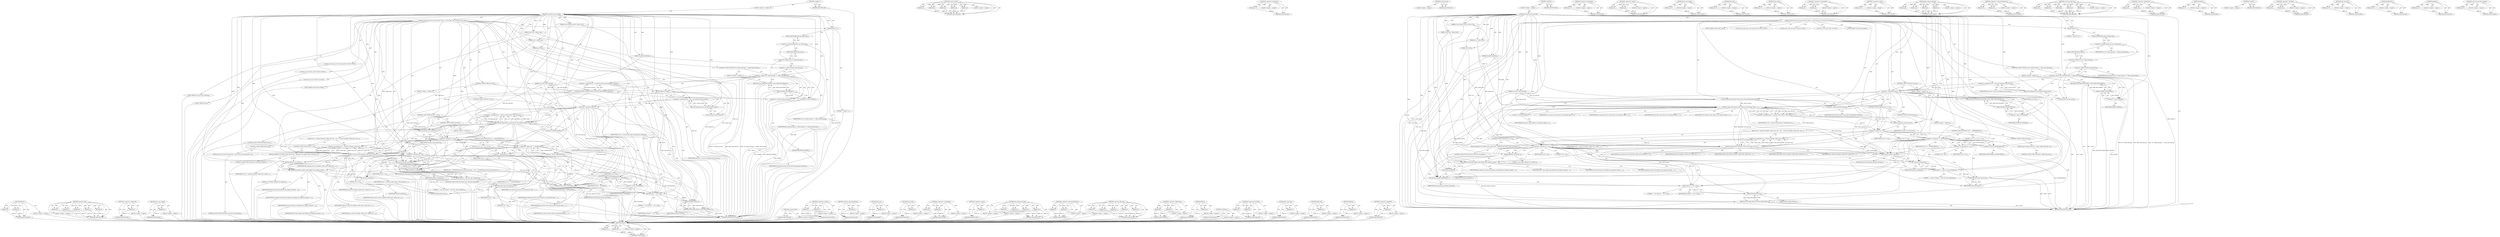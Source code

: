 digraph "&lt;operator&gt;.logicalNot" {
vulnerable_246 [label=<(METHOD,kleave)>];
vulnerable_247 [label=<(PARAM,p1)>];
vulnerable_248 [label=<(PARAM,p2)>];
vulnerable_249 [label=<(BLOCK,&lt;empty&gt;,&lt;empty&gt;)>];
vulnerable_250 [label=<(METHOD_RETURN,ANY)>];
vulnerable_225 [label=<(METHOD,construct_key)>];
vulnerable_226 [label=<(PARAM,p1)>];
vulnerable_227 [label=<(PARAM,p2)>];
vulnerable_228 [label=<(PARAM,p3)>];
vulnerable_229 [label=<(PARAM,p4)>];
vulnerable_230 [label=<(PARAM,p5)>];
vulnerable_231 [label=<(BLOCK,&lt;empty&gt;,&lt;empty&gt;)>];
vulnerable_232 [label=<(METHOD_RETURN,ANY)>];
vulnerable_181 [label=<(METHOD,&lt;operator&gt;.addressOf)>];
vulnerable_182 [label=<(PARAM,p1)>];
vulnerable_183 [label=<(BLOCK,&lt;empty&gt;,&lt;empty&gt;)>];
vulnerable_184 [label=<(METHOD_RETURN,ANY)>];
vulnerable_202 [label=<(METHOD,current_fsuid)>];
vulnerable_203 [label=<(BLOCK,&lt;empty&gt;,&lt;empty&gt;)>];
vulnerable_204 [label=<(METHOD_RETURN,ANY)>];
vulnerable_6 [label=<(METHOD,&lt;global&gt;)<SUB>1</SUB>>];
vulnerable_7 [label=<(BLOCK,&lt;empty&gt;,&lt;empty&gt;)<SUB>1</SUB>>];
vulnerable_8 [label=<(METHOD,construct_key_and_link)<SUB>1</SUB>>];
vulnerable_9 [label=<(PARAM,struct keyring_search_context *ctx)<SUB>1</SUB>>];
vulnerable_10 [label=<(PARAM,const char *callout_info)<SUB>2</SUB>>];
vulnerable_11 [label=<(PARAM,size_t callout_len)<SUB>3</SUB>>];
vulnerable_12 [label=<(PARAM,void *aux)<SUB>4</SUB>>];
vulnerable_13 [label=<(PARAM,struct key *dest_keyring)<SUB>5</SUB>>];
vulnerable_14 [label=<(PARAM,unsigned long flags)<SUB>6</SUB>>];
vulnerable_15 [label=<(BLOCK,{
	struct key_user *user;
	struct key *key;
	in...,{
	struct key_user *user;
	struct key *key;
	in...)<SUB>7</SUB>>];
vulnerable_16 [label="<(LOCAL,struct key_user* user: key_user*)<SUB>8</SUB>>"];
vulnerable_17 [label="<(LOCAL,struct key* key: key*)<SUB>9</SUB>>"];
vulnerable_18 [label="<(LOCAL,int ret: int)<SUB>10</SUB>>"];
vulnerable_19 [label=<(kenter,kenter(&quot;&quot;))<SUB>12</SUB>>];
vulnerable_20 [label=<(LITERAL,&quot;&quot;,kenter(&quot;&quot;))<SUB>12</SUB>>];
vulnerable_21 [label=<(CONTROL_STRUCTURE,IF,if (ctx-&gt;index_key.type == &amp;key_type_keyring))<SUB>14</SUB>>];
vulnerable_22 [label=<(&lt;operator&gt;.equals,ctx-&gt;index_key.type == &amp;key_type_keyring)<SUB>14</SUB>>];
vulnerable_23 [label=<(&lt;operator&gt;.fieldAccess,ctx-&gt;index_key.type)<SUB>14</SUB>>];
vulnerable_24 [label=<(&lt;operator&gt;.indirectFieldAccess,ctx-&gt;index_key)<SUB>14</SUB>>];
vulnerable_25 [label=<(IDENTIFIER,ctx,ctx-&gt;index_key.type == &amp;key_type_keyring)<SUB>14</SUB>>];
vulnerable_26 [label=<(FIELD_IDENTIFIER,index_key,index_key)<SUB>14</SUB>>];
vulnerable_27 [label=<(FIELD_IDENTIFIER,type,type)<SUB>14</SUB>>];
vulnerable_28 [label=<(&lt;operator&gt;.addressOf,&amp;key_type_keyring)<SUB>14</SUB>>];
vulnerable_29 [label=<(IDENTIFIER,key_type_keyring,ctx-&gt;index_key.type == &amp;key_type_keyring)<SUB>14</SUB>>];
vulnerable_30 [label=<(BLOCK,&lt;empty&gt;,&lt;empty&gt;)<SUB>15</SUB>>];
vulnerable_31 [label=<(RETURN,return ERR_PTR(-EPERM);,return ERR_PTR(-EPERM);)<SUB>15</SUB>>];
vulnerable_32 [label=<(ERR_PTR,ERR_PTR(-EPERM))<SUB>15</SUB>>];
vulnerable_33 [label=<(&lt;operator&gt;.minus,-EPERM)<SUB>15</SUB>>];
vulnerable_34 [label=<(IDENTIFIER,EPERM,-EPERM)<SUB>15</SUB>>];
vulnerable_35 [label=<(&lt;operator&gt;.assignment,user = key_user_lookup(current_fsuid()))<SUB>17</SUB>>];
vulnerable_36 [label=<(IDENTIFIER,user,user = key_user_lookup(current_fsuid()))<SUB>17</SUB>>];
vulnerable_37 [label=<(key_user_lookup,key_user_lookup(current_fsuid()))<SUB>17</SUB>>];
vulnerable_38 [label=<(current_fsuid,current_fsuid())<SUB>17</SUB>>];
vulnerable_39 [label=<(CONTROL_STRUCTURE,IF,if (!user))<SUB>18</SUB>>];
vulnerable_40 [label=<(&lt;operator&gt;.logicalNot,!user)<SUB>18</SUB>>];
vulnerable_41 [label=<(IDENTIFIER,user,!user)<SUB>18</SUB>>];
vulnerable_42 [label=<(BLOCK,&lt;empty&gt;,&lt;empty&gt;)<SUB>19</SUB>>];
vulnerable_43 [label=<(RETURN,return ERR_PTR(-ENOMEM);,return ERR_PTR(-ENOMEM);)<SUB>19</SUB>>];
vulnerable_44 [label=<(ERR_PTR,ERR_PTR(-ENOMEM))<SUB>19</SUB>>];
vulnerable_45 [label=<(&lt;operator&gt;.minus,-ENOMEM)<SUB>19</SUB>>];
vulnerable_46 [label=<(IDENTIFIER,ENOMEM,-ENOMEM)<SUB>19</SUB>>];
vulnerable_47 [label=<(construct_get_dest_keyring,construct_get_dest_keyring(&amp;dest_keyring))<SUB>21</SUB>>];
vulnerable_48 [label=<(&lt;operator&gt;.addressOf,&amp;dest_keyring)<SUB>21</SUB>>];
vulnerable_49 [label=<(IDENTIFIER,dest_keyring,construct_get_dest_keyring(&amp;dest_keyring))<SUB>21</SUB>>];
vulnerable_50 [label=<(&lt;operator&gt;.assignment,ret = construct_alloc_key(ctx, dest_keyring, fl...)<SUB>23</SUB>>];
vulnerable_51 [label=<(IDENTIFIER,ret,ret = construct_alloc_key(ctx, dest_keyring, fl...)<SUB>23</SUB>>];
vulnerable_52 [label=<(construct_alloc_key,construct_alloc_key(ctx, dest_keyring, flags, u...)<SUB>23</SUB>>];
vulnerable_53 [label=<(IDENTIFIER,ctx,construct_alloc_key(ctx, dest_keyring, flags, u...)<SUB>23</SUB>>];
vulnerable_54 [label=<(IDENTIFIER,dest_keyring,construct_alloc_key(ctx, dest_keyring, flags, u...)<SUB>23</SUB>>];
vulnerable_55 [label=<(IDENTIFIER,flags,construct_alloc_key(ctx, dest_keyring, flags, u...)<SUB>23</SUB>>];
vulnerable_56 [label=<(IDENTIFIER,user,construct_alloc_key(ctx, dest_keyring, flags, u...)<SUB>23</SUB>>];
vulnerable_57 [label=<(&lt;operator&gt;.addressOf,&amp;key)<SUB>23</SUB>>];
vulnerable_58 [label=<(IDENTIFIER,key,construct_alloc_key(ctx, dest_keyring, flags, u...)<SUB>23</SUB>>];
vulnerable_59 [label=<(key_user_put,key_user_put(user))<SUB>24</SUB>>];
vulnerable_60 [label=<(IDENTIFIER,user,key_user_put(user))<SUB>24</SUB>>];
vulnerable_61 [label=<(CONTROL_STRUCTURE,IF,if (ret == 0))<SUB>26</SUB>>];
vulnerable_62 [label=<(&lt;operator&gt;.equals,ret == 0)<SUB>26</SUB>>];
vulnerable_63 [label=<(IDENTIFIER,ret,ret == 0)<SUB>26</SUB>>];
vulnerable_64 [label=<(LITERAL,0,ret == 0)<SUB>26</SUB>>];
vulnerable_65 [label=<(BLOCK,{
		ret = construct_key(key, callout_info, call...,{
		ret = construct_key(key, callout_info, call...)<SUB>26</SUB>>];
vulnerable_66 [label=<(&lt;operator&gt;.assignment,ret = construct_key(key, callout_info, callout_...)<SUB>27</SUB>>];
vulnerable_67 [label=<(IDENTIFIER,ret,ret = construct_key(key, callout_info, callout_...)<SUB>27</SUB>>];
vulnerable_68 [label=<(construct_key,construct_key(key, callout_info, callout_len, a...)<SUB>27</SUB>>];
vulnerable_69 [label=<(IDENTIFIER,key,construct_key(key, callout_info, callout_len, a...)<SUB>27</SUB>>];
vulnerable_70 [label=<(IDENTIFIER,callout_info,construct_key(key, callout_info, callout_len, a...)<SUB>27</SUB>>];
vulnerable_71 [label=<(IDENTIFIER,callout_len,construct_key(key, callout_info, callout_len, a...)<SUB>27</SUB>>];
vulnerable_72 [label=<(IDENTIFIER,aux,construct_key(key, callout_info, callout_len, a...)<SUB>27</SUB>>];
vulnerable_73 [label=<(IDENTIFIER,dest_keyring,construct_key(key, callout_info, callout_len, a...)<SUB>28</SUB>>];
vulnerable_74 [label=<(CONTROL_STRUCTURE,IF,if (ret &lt; 0))<SUB>29</SUB>>];
vulnerable_75 [label=<(&lt;operator&gt;.lessThan,ret &lt; 0)<SUB>29</SUB>>];
vulnerable_76 [label=<(IDENTIFIER,ret,ret &lt; 0)<SUB>29</SUB>>];
vulnerable_77 [label=<(LITERAL,0,ret &lt; 0)<SUB>29</SUB>>];
vulnerable_78 [label=<(BLOCK,{
			kdebug(&quot;cons failed&quot;);
			goto constructio...,{
			kdebug(&quot;cons failed&quot;);
			goto constructio...)<SUB>29</SUB>>];
vulnerable_79 [label=<(kdebug,kdebug(&quot;cons failed&quot;))<SUB>30</SUB>>];
vulnerable_80 [label=<(LITERAL,&quot;cons failed&quot;,kdebug(&quot;cons failed&quot;))<SUB>30</SUB>>];
vulnerable_81 [label=<(CONTROL_STRUCTURE,GOTO,goto construction_failed;)<SUB>31</SUB>>];
vulnerable_82 [label=<(CONTROL_STRUCTURE,ELSE,else)<SUB>33</SUB>>];
vulnerable_83 [label=<(BLOCK,&lt;empty&gt;,&lt;empty&gt;)<SUB>33</SUB>>];
vulnerable_84 [label=<(CONTROL_STRUCTURE,IF,if (ret == -EINPROGRESS))<SUB>33</SUB>>];
vulnerable_85 [label=<(&lt;operator&gt;.equals,ret == -EINPROGRESS)<SUB>33</SUB>>];
vulnerable_86 [label=<(IDENTIFIER,ret,ret == -EINPROGRESS)<SUB>33</SUB>>];
vulnerable_87 [label=<(&lt;operator&gt;.minus,-EINPROGRESS)<SUB>33</SUB>>];
vulnerable_88 [label=<(IDENTIFIER,EINPROGRESS,-EINPROGRESS)<SUB>33</SUB>>];
vulnerable_89 [label=<(BLOCK,{
 		ret = 0;
 	},{
 		ret = 0;
 	})<SUB>33</SUB>>];
vulnerable_90 [label=<(&lt;operator&gt;.assignment,ret = 0)<SUB>34</SUB>>];
vulnerable_91 [label=<(IDENTIFIER,ret,ret = 0)<SUB>34</SUB>>];
vulnerable_92 [label=<(LITERAL,0,ret = 0)<SUB>34</SUB>>];
vulnerable_93 [label=<(CONTROL_STRUCTURE,ELSE,else)<SUB>35</SUB>>];
vulnerable_94 [label=<(BLOCK,{
		goto couldnt_alloc_key;
 	},{
		goto couldnt_alloc_key;
 	})<SUB>35</SUB>>];
vulnerable_95 [label=<(CONTROL_STRUCTURE,GOTO,goto couldnt_alloc_key;)<SUB>36</SUB>>];
vulnerable_96 [label=<(key_put,key_put(dest_keyring))<SUB>39</SUB>>];
vulnerable_97 [label=<(IDENTIFIER,dest_keyring,key_put(dest_keyring))<SUB>39</SUB>>];
vulnerable_98 [label=<(kleave,kleave(&quot; = key %d&quot;, key_serial(key)))<SUB>40</SUB>>];
vulnerable_99 [label=<(LITERAL,&quot; = key %d&quot;,kleave(&quot; = key %d&quot;, key_serial(key)))<SUB>40</SUB>>];
vulnerable_100 [label=<(key_serial,key_serial(key))<SUB>40</SUB>>];
vulnerable_101 [label=<(IDENTIFIER,key,key_serial(key))<SUB>40</SUB>>];
vulnerable_102 [label=<(RETURN,return key;,return key;)<SUB>41</SUB>>];
vulnerable_103 [label=<(IDENTIFIER,key,return key;)<SUB>41</SUB>>];
vulnerable_104 [label=<(JUMP_TARGET,construction_failed)<SUB>43</SUB>>];
vulnerable_105 [label=<(key_negate_and_link,key_negate_and_link(key, key_negative_timeout, ...)<SUB>44</SUB>>];
vulnerable_106 [label=<(IDENTIFIER,key,key_negate_and_link(key, key_negative_timeout, ...)<SUB>44</SUB>>];
vulnerable_107 [label=<(IDENTIFIER,key_negative_timeout,key_negate_and_link(key, key_negative_timeout, ...)<SUB>44</SUB>>];
vulnerable_108 [label=<(IDENTIFIER,NULL,key_negate_and_link(key, key_negative_timeout, ...)<SUB>44</SUB>>];
vulnerable_109 [label=<(IDENTIFIER,NULL,key_negate_and_link(key, key_negative_timeout, ...)<SUB>44</SUB>>];
vulnerable_110 [label=<(key_put,key_put(key))<SUB>45</SUB>>];
vulnerable_111 [label=<(IDENTIFIER,key,key_put(key))<SUB>45</SUB>>];
vulnerable_112 [label=<(JUMP_TARGET,couldnt_alloc_key)<SUB>46</SUB>>];
vulnerable_113 [label=<(key_put,key_put(dest_keyring))<SUB>47</SUB>>];
vulnerable_114 [label=<(IDENTIFIER,dest_keyring,key_put(dest_keyring))<SUB>47</SUB>>];
vulnerable_115 [label=<(kleave,kleave(&quot; = %d&quot;, ret))<SUB>48</SUB>>];
vulnerable_116 [label=<(LITERAL,&quot; = %d&quot;,kleave(&quot; = %d&quot;, ret))<SUB>48</SUB>>];
vulnerable_117 [label=<(IDENTIFIER,ret,kleave(&quot; = %d&quot;, ret))<SUB>48</SUB>>];
vulnerable_118 [label=<(RETURN,return ERR_PTR(ret);,return ERR_PTR(ret);)<SUB>49</SUB>>];
vulnerable_119 [label=<(ERR_PTR,ERR_PTR(ret))<SUB>49</SUB>>];
vulnerable_120 [label=<(IDENTIFIER,ret,ERR_PTR(ret))<SUB>49</SUB>>];
vulnerable_121 [label=<(METHOD_RETURN,struct key)<SUB>1</SUB>>];
vulnerable_123 [label=<(METHOD_RETURN,ANY)<SUB>1</SUB>>];
vulnerable_205 [label=<(METHOD,&lt;operator&gt;.logicalNot)>];
vulnerable_206 [label=<(PARAM,p1)>];
vulnerable_207 [label=<(BLOCK,&lt;empty&gt;,&lt;empty&gt;)>];
vulnerable_208 [label=<(METHOD_RETURN,ANY)>];
vulnerable_166 [label=<(METHOD,&lt;operator&gt;.equals)>];
vulnerable_167 [label=<(PARAM,p1)>];
vulnerable_168 [label=<(PARAM,p2)>];
vulnerable_169 [label=<(BLOCK,&lt;empty&gt;,&lt;empty&gt;)>];
vulnerable_170 [label=<(METHOD_RETURN,ANY)>];
vulnerable_198 [label=<(METHOD,key_user_lookup)>];
vulnerable_199 [label=<(PARAM,p1)>];
vulnerable_200 [label=<(BLOCK,&lt;empty&gt;,&lt;empty&gt;)>];
vulnerable_201 [label=<(METHOD_RETURN,ANY)>];
vulnerable_242 [label=<(METHOD,key_put)>];
vulnerable_243 [label=<(PARAM,p1)>];
vulnerable_244 [label=<(BLOCK,&lt;empty&gt;,&lt;empty&gt;)>];
vulnerable_245 [label=<(METHOD_RETURN,ANY)>];
vulnerable_251 [label=<(METHOD,key_serial)>];
vulnerable_252 [label=<(PARAM,p1)>];
vulnerable_253 [label=<(BLOCK,&lt;empty&gt;,&lt;empty&gt;)>];
vulnerable_254 [label=<(METHOD_RETURN,ANY)>];
vulnerable_193 [label=<(METHOD,&lt;operator&gt;.assignment)>];
vulnerable_194 [label=<(PARAM,p1)>];
vulnerable_195 [label=<(PARAM,p2)>];
vulnerable_196 [label=<(BLOCK,&lt;empty&gt;,&lt;empty&gt;)>];
vulnerable_197 [label=<(METHOD_RETURN,ANY)>];
vulnerable_189 [label=<(METHOD,&lt;operator&gt;.minus)>];
vulnerable_190 [label=<(PARAM,p1)>];
vulnerable_191 [label=<(BLOCK,&lt;empty&gt;,&lt;empty&gt;)>];
vulnerable_192 [label=<(METHOD_RETURN,ANY)>];
vulnerable_255 [label=<(METHOD,key_negate_and_link)>];
vulnerable_256 [label=<(PARAM,p1)>];
vulnerable_257 [label=<(PARAM,p2)>];
vulnerable_258 [label=<(PARAM,p3)>];
vulnerable_259 [label=<(PARAM,p4)>];
vulnerable_260 [label=<(BLOCK,&lt;empty&gt;,&lt;empty&gt;)>];
vulnerable_261 [label=<(METHOD_RETURN,ANY)>];
vulnerable_176 [label=<(METHOD,&lt;operator&gt;.indirectFieldAccess)>];
vulnerable_177 [label=<(PARAM,p1)>];
vulnerable_178 [label=<(PARAM,p2)>];
vulnerable_179 [label=<(BLOCK,&lt;empty&gt;,&lt;empty&gt;)>];
vulnerable_180 [label=<(METHOD_RETURN,ANY)>];
vulnerable_213 [label=<(METHOD,construct_alloc_key)>];
vulnerable_214 [label=<(PARAM,p1)>];
vulnerable_215 [label=<(PARAM,p2)>];
vulnerable_216 [label=<(PARAM,p3)>];
vulnerable_217 [label=<(PARAM,p4)>];
vulnerable_218 [label=<(PARAM,p5)>];
vulnerable_219 [label=<(BLOCK,&lt;empty&gt;,&lt;empty&gt;)>];
vulnerable_220 [label=<(METHOD_RETURN,ANY)>];
vulnerable_171 [label=<(METHOD,&lt;operator&gt;.fieldAccess)>];
vulnerable_172 [label=<(PARAM,p1)>];
vulnerable_173 [label=<(PARAM,p2)>];
vulnerable_174 [label=<(BLOCK,&lt;empty&gt;,&lt;empty&gt;)>];
vulnerable_175 [label=<(METHOD_RETURN,ANY)>];
vulnerable_162 [label=<(METHOD,kenter)>];
vulnerable_163 [label=<(PARAM,p1)>];
vulnerable_164 [label=<(BLOCK,&lt;empty&gt;,&lt;empty&gt;)>];
vulnerable_165 [label=<(METHOD_RETURN,ANY)>];
vulnerable_156 [label=<(METHOD,&lt;global&gt;)<SUB>1</SUB>>];
vulnerable_157 [label=<(BLOCK,&lt;empty&gt;,&lt;empty&gt;)>];
vulnerable_158 [label=<(METHOD_RETURN,ANY)>];
vulnerable_233 [label=<(METHOD,&lt;operator&gt;.lessThan)>];
vulnerable_234 [label=<(PARAM,p1)>];
vulnerable_235 [label=<(PARAM,p2)>];
vulnerable_236 [label=<(BLOCK,&lt;empty&gt;,&lt;empty&gt;)>];
vulnerable_237 [label=<(METHOD_RETURN,ANY)>];
vulnerable_221 [label=<(METHOD,key_user_put)>];
vulnerable_222 [label=<(PARAM,p1)>];
vulnerable_223 [label=<(BLOCK,&lt;empty&gt;,&lt;empty&gt;)>];
vulnerable_224 [label=<(METHOD_RETURN,ANY)>];
vulnerable_185 [label=<(METHOD,ERR_PTR)>];
vulnerable_186 [label=<(PARAM,p1)>];
vulnerable_187 [label=<(BLOCK,&lt;empty&gt;,&lt;empty&gt;)>];
vulnerable_188 [label=<(METHOD_RETURN,ANY)>];
vulnerable_238 [label=<(METHOD,kdebug)>];
vulnerable_239 [label=<(PARAM,p1)>];
vulnerable_240 [label=<(BLOCK,&lt;empty&gt;,&lt;empty&gt;)>];
vulnerable_241 [label=<(METHOD_RETURN,ANY)>];
vulnerable_209 [label=<(METHOD,construct_get_dest_keyring)>];
vulnerable_210 [label=<(PARAM,p1)>];
vulnerable_211 [label=<(BLOCK,&lt;empty&gt;,&lt;empty&gt;)>];
vulnerable_212 [label=<(METHOD_RETURN,ANY)>];
fixed_254 [label=<(METHOD,kleave)>];
fixed_255 [label=<(PARAM,p1)>];
fixed_256 [label=<(PARAM,p2)>];
fixed_257 [label=<(BLOCK,&lt;empty&gt;,&lt;empty&gt;)>];
fixed_258 [label=<(METHOD_RETURN,ANY)>];
fixed_233 [label=<(METHOD,construct_key)>];
fixed_234 [label=<(PARAM,p1)>];
fixed_235 [label=<(PARAM,p2)>];
fixed_236 [label=<(PARAM,p3)>];
fixed_237 [label=<(PARAM,p4)>];
fixed_238 [label=<(PARAM,p5)>];
fixed_239 [label=<(BLOCK,&lt;empty&gt;,&lt;empty&gt;)>];
fixed_240 [label=<(METHOD_RETURN,ANY)>];
fixed_189 [label=<(METHOD,&lt;operator&gt;.addressOf)>];
fixed_190 [label=<(PARAM,p1)>];
fixed_191 [label=<(BLOCK,&lt;empty&gt;,&lt;empty&gt;)>];
fixed_192 [label=<(METHOD_RETURN,ANY)>];
fixed_210 [label=<(METHOD,key_user_lookup)>];
fixed_211 [label=<(PARAM,p1)>];
fixed_212 [label=<(BLOCK,&lt;empty&gt;,&lt;empty&gt;)>];
fixed_213 [label=<(METHOD_RETURN,ANY)>];
fixed_6 [label=<(METHOD,&lt;global&gt;)<SUB>1</SUB>>];
fixed_7 [label=<(BLOCK,&lt;empty&gt;,&lt;empty&gt;)<SUB>1</SUB>>];
fixed_8 [label=<(METHOD,construct_key_and_link)<SUB>1</SUB>>];
fixed_9 [label=<(PARAM,struct keyring_search_context *ctx)<SUB>1</SUB>>];
fixed_10 [label=<(PARAM,const char *callout_info)<SUB>2</SUB>>];
fixed_11 [label=<(PARAM,size_t callout_len)<SUB>3</SUB>>];
fixed_12 [label=<(PARAM,void *aux)<SUB>4</SUB>>];
fixed_13 [label=<(PARAM,struct key *dest_keyring)<SUB>5</SUB>>];
fixed_14 [label=<(PARAM,unsigned long flags)<SUB>6</SUB>>];
fixed_15 [label=<(BLOCK,{
	struct key_user *user;
	struct key *key;
	in...,{
	struct key_user *user;
	struct key *key;
	in...)<SUB>7</SUB>>];
fixed_16 [label="<(LOCAL,struct key_user* user: key_user*)<SUB>8</SUB>>"];
fixed_17 [label="<(LOCAL,struct key* key: key*)<SUB>9</SUB>>"];
fixed_18 [label="<(LOCAL,int ret: int)<SUB>10</SUB>>"];
fixed_19 [label=<(kenter,kenter(&quot;&quot;))<SUB>12</SUB>>];
fixed_20 [label=<(LITERAL,&quot;&quot;,kenter(&quot;&quot;))<SUB>12</SUB>>];
fixed_21 [label=<(CONTROL_STRUCTURE,IF,if (ctx-&gt;index_key.type == &amp;key_type_keyring))<SUB>14</SUB>>];
fixed_22 [label=<(&lt;operator&gt;.equals,ctx-&gt;index_key.type == &amp;key_type_keyring)<SUB>14</SUB>>];
fixed_23 [label=<(&lt;operator&gt;.fieldAccess,ctx-&gt;index_key.type)<SUB>14</SUB>>];
fixed_24 [label=<(&lt;operator&gt;.indirectFieldAccess,ctx-&gt;index_key)<SUB>14</SUB>>];
fixed_25 [label=<(IDENTIFIER,ctx,ctx-&gt;index_key.type == &amp;key_type_keyring)<SUB>14</SUB>>];
fixed_26 [label=<(FIELD_IDENTIFIER,index_key,index_key)<SUB>14</SUB>>];
fixed_27 [label=<(FIELD_IDENTIFIER,type,type)<SUB>14</SUB>>];
fixed_28 [label=<(&lt;operator&gt;.addressOf,&amp;key_type_keyring)<SUB>14</SUB>>];
fixed_29 [label=<(IDENTIFIER,key_type_keyring,ctx-&gt;index_key.type == &amp;key_type_keyring)<SUB>14</SUB>>];
fixed_30 [label=<(BLOCK,&lt;empty&gt;,&lt;empty&gt;)<SUB>15</SUB>>];
fixed_31 [label=<(RETURN,return ERR_PTR(-EPERM);,return ERR_PTR(-EPERM);)<SUB>15</SUB>>];
fixed_32 [label=<(ERR_PTR,ERR_PTR(-EPERM))<SUB>15</SUB>>];
fixed_33 [label=<(&lt;operator&gt;.minus,-EPERM)<SUB>15</SUB>>];
fixed_34 [label=<(IDENTIFIER,EPERM,-EPERM)<SUB>15</SUB>>];
fixed_35 [label=<(&lt;operator&gt;.assignment,ret = construct_get_dest_keyring(&amp;dest_keyring))<SUB>17</SUB>>];
fixed_36 [label=<(IDENTIFIER,ret,ret = construct_get_dest_keyring(&amp;dest_keyring))<SUB>17</SUB>>];
fixed_37 [label=<(construct_get_dest_keyring,construct_get_dest_keyring(&amp;dest_keyring))<SUB>17</SUB>>];
fixed_38 [label=<(&lt;operator&gt;.addressOf,&amp;dest_keyring)<SUB>17</SUB>>];
fixed_39 [label=<(IDENTIFIER,dest_keyring,construct_get_dest_keyring(&amp;dest_keyring))<SUB>17</SUB>>];
fixed_40 [label=<(CONTROL_STRUCTURE,IF,if (ret))<SUB>18</SUB>>];
fixed_41 [label=<(IDENTIFIER,ret,if (ret))<SUB>18</SUB>>];
fixed_42 [label=<(BLOCK,&lt;empty&gt;,&lt;empty&gt;)<SUB>19</SUB>>];
fixed_43 [label=<(CONTROL_STRUCTURE,GOTO,goto error;)<SUB>19</SUB>>];
fixed_44 [label=<(&lt;operator&gt;.assignment,user = key_user_lookup(current_fsuid()))<SUB>21</SUB>>];
fixed_45 [label=<(IDENTIFIER,user,user = key_user_lookup(current_fsuid()))<SUB>21</SUB>>];
fixed_46 [label=<(key_user_lookup,key_user_lookup(current_fsuid()))<SUB>21</SUB>>];
fixed_47 [label=<(current_fsuid,current_fsuid())<SUB>21</SUB>>];
fixed_48 [label=<(CONTROL_STRUCTURE,IF,if (!user))<SUB>22</SUB>>];
fixed_49 [label=<(&lt;operator&gt;.logicalNot,!user)<SUB>22</SUB>>];
fixed_50 [label=<(IDENTIFIER,user,!user)<SUB>22</SUB>>];
fixed_51 [label=<(BLOCK,{
		ret = -ENOMEM;
		goto error_put_dest_keyrin...,{
		ret = -ENOMEM;
		goto error_put_dest_keyrin...)<SUB>22</SUB>>];
fixed_52 [label=<(&lt;operator&gt;.assignment,ret = -ENOMEM)<SUB>23</SUB>>];
fixed_53 [label=<(IDENTIFIER,ret,ret = -ENOMEM)<SUB>23</SUB>>];
fixed_54 [label=<(&lt;operator&gt;.minus,-ENOMEM)<SUB>23</SUB>>];
fixed_55 [label=<(IDENTIFIER,ENOMEM,-ENOMEM)<SUB>23</SUB>>];
fixed_56 [label=<(CONTROL_STRUCTURE,GOTO,goto error_put_dest_keyring;)<SUB>24</SUB>>];
fixed_57 [label=<(&lt;operator&gt;.assignment,ret = construct_alloc_key(ctx, dest_keyring, fl...)<SUB>27</SUB>>];
fixed_58 [label=<(IDENTIFIER,ret,ret = construct_alloc_key(ctx, dest_keyring, fl...)<SUB>27</SUB>>];
fixed_59 [label=<(construct_alloc_key,construct_alloc_key(ctx, dest_keyring, flags, u...)<SUB>27</SUB>>];
fixed_60 [label=<(IDENTIFIER,ctx,construct_alloc_key(ctx, dest_keyring, flags, u...)<SUB>27</SUB>>];
fixed_61 [label=<(IDENTIFIER,dest_keyring,construct_alloc_key(ctx, dest_keyring, flags, u...)<SUB>27</SUB>>];
fixed_62 [label=<(IDENTIFIER,flags,construct_alloc_key(ctx, dest_keyring, flags, u...)<SUB>27</SUB>>];
fixed_63 [label=<(IDENTIFIER,user,construct_alloc_key(ctx, dest_keyring, flags, u...)<SUB>27</SUB>>];
fixed_64 [label=<(&lt;operator&gt;.addressOf,&amp;key)<SUB>27</SUB>>];
fixed_65 [label=<(IDENTIFIER,key,construct_alloc_key(ctx, dest_keyring, flags, u...)<SUB>27</SUB>>];
fixed_66 [label=<(key_user_put,key_user_put(user))<SUB>28</SUB>>];
fixed_67 [label=<(IDENTIFIER,user,key_user_put(user))<SUB>28</SUB>>];
fixed_68 [label=<(CONTROL_STRUCTURE,IF,if (ret == 0))<SUB>30</SUB>>];
fixed_69 [label=<(&lt;operator&gt;.equals,ret == 0)<SUB>30</SUB>>];
fixed_70 [label=<(IDENTIFIER,ret,ret == 0)<SUB>30</SUB>>];
fixed_71 [label=<(LITERAL,0,ret == 0)<SUB>30</SUB>>];
fixed_72 [label=<(BLOCK,{
		ret = construct_key(key, callout_info, call...,{
		ret = construct_key(key, callout_info, call...)<SUB>30</SUB>>];
fixed_73 [label=<(&lt;operator&gt;.assignment,ret = construct_key(key, callout_info, callout_...)<SUB>31</SUB>>];
fixed_74 [label=<(IDENTIFIER,ret,ret = construct_key(key, callout_info, callout_...)<SUB>31</SUB>>];
fixed_75 [label=<(construct_key,construct_key(key, callout_info, callout_len, a...)<SUB>31</SUB>>];
fixed_76 [label=<(IDENTIFIER,key,construct_key(key, callout_info, callout_len, a...)<SUB>31</SUB>>];
fixed_77 [label=<(IDENTIFIER,callout_info,construct_key(key, callout_info, callout_len, a...)<SUB>31</SUB>>];
fixed_78 [label=<(IDENTIFIER,callout_len,construct_key(key, callout_info, callout_len, a...)<SUB>31</SUB>>];
fixed_79 [label=<(IDENTIFIER,aux,construct_key(key, callout_info, callout_len, a...)<SUB>31</SUB>>];
fixed_80 [label=<(IDENTIFIER,dest_keyring,construct_key(key, callout_info, callout_len, a...)<SUB>32</SUB>>];
fixed_81 [label=<(CONTROL_STRUCTURE,IF,if (ret &lt; 0))<SUB>33</SUB>>];
fixed_82 [label=<(&lt;operator&gt;.lessThan,ret &lt; 0)<SUB>33</SUB>>];
fixed_83 [label=<(IDENTIFIER,ret,ret &lt; 0)<SUB>33</SUB>>];
fixed_84 [label=<(LITERAL,0,ret &lt; 0)<SUB>33</SUB>>];
fixed_85 [label=<(BLOCK,{
			kdebug(&quot;cons failed&quot;);
			goto constructio...,{
			kdebug(&quot;cons failed&quot;);
			goto constructio...)<SUB>33</SUB>>];
fixed_86 [label=<(kdebug,kdebug(&quot;cons failed&quot;))<SUB>34</SUB>>];
fixed_87 [label=<(LITERAL,&quot;cons failed&quot;,kdebug(&quot;cons failed&quot;))<SUB>34</SUB>>];
fixed_88 [label=<(CONTROL_STRUCTURE,GOTO,goto construction_failed;)<SUB>35</SUB>>];
fixed_89 [label=<(CONTROL_STRUCTURE,ELSE,else)<SUB>37</SUB>>];
fixed_90 [label=<(BLOCK,&lt;empty&gt;,&lt;empty&gt;)<SUB>37</SUB>>];
fixed_91 [label=<(CONTROL_STRUCTURE,IF,if (ret == -EINPROGRESS))<SUB>37</SUB>>];
fixed_92 [label=<(&lt;operator&gt;.equals,ret == -EINPROGRESS)<SUB>37</SUB>>];
fixed_93 [label=<(IDENTIFIER,ret,ret == -EINPROGRESS)<SUB>37</SUB>>];
fixed_94 [label=<(&lt;operator&gt;.minus,-EINPROGRESS)<SUB>37</SUB>>];
fixed_95 [label=<(IDENTIFIER,EINPROGRESS,-EINPROGRESS)<SUB>37</SUB>>];
fixed_96 [label=<(BLOCK,{
 		ret = 0;
 	},{
 		ret = 0;
 	})<SUB>37</SUB>>];
fixed_97 [label=<(&lt;operator&gt;.assignment,ret = 0)<SUB>38</SUB>>];
fixed_98 [label=<(IDENTIFIER,ret,ret = 0)<SUB>38</SUB>>];
fixed_99 [label=<(LITERAL,0,ret = 0)<SUB>38</SUB>>];
fixed_100 [label=<(CONTROL_STRUCTURE,ELSE,else)<SUB>39</SUB>>];
fixed_101 [label=<(BLOCK,{
		goto error_put_dest_keyring;
 	},{
		goto error_put_dest_keyring;
 	})<SUB>39</SUB>>];
fixed_102 [label=<(CONTROL_STRUCTURE,GOTO,goto error_put_dest_keyring;)<SUB>40</SUB>>];
fixed_103 [label=<(key_put,key_put(dest_keyring))<SUB>43</SUB>>];
fixed_104 [label=<(IDENTIFIER,dest_keyring,key_put(dest_keyring))<SUB>43</SUB>>];
fixed_105 [label=<(kleave,kleave(&quot; = key %d&quot;, key_serial(key)))<SUB>44</SUB>>];
fixed_106 [label=<(LITERAL,&quot; = key %d&quot;,kleave(&quot; = key %d&quot;, key_serial(key)))<SUB>44</SUB>>];
fixed_107 [label=<(key_serial,key_serial(key))<SUB>44</SUB>>];
fixed_108 [label=<(IDENTIFIER,key,key_serial(key))<SUB>44</SUB>>];
fixed_109 [label=<(RETURN,return key;,return key;)<SUB>45</SUB>>];
fixed_110 [label=<(IDENTIFIER,key,return key;)<SUB>45</SUB>>];
fixed_111 [label=<(JUMP_TARGET,construction_failed)<SUB>47</SUB>>];
fixed_112 [label=<(key_negate_and_link,key_negate_and_link(key, key_negative_timeout, ...)<SUB>48</SUB>>];
fixed_113 [label=<(IDENTIFIER,key,key_negate_and_link(key, key_negative_timeout, ...)<SUB>48</SUB>>];
fixed_114 [label=<(IDENTIFIER,key_negative_timeout,key_negate_and_link(key, key_negative_timeout, ...)<SUB>48</SUB>>];
fixed_115 [label=<(IDENTIFIER,NULL,key_negate_and_link(key, key_negative_timeout, ...)<SUB>48</SUB>>];
fixed_116 [label=<(IDENTIFIER,NULL,key_negate_and_link(key, key_negative_timeout, ...)<SUB>48</SUB>>];
fixed_117 [label=<(key_put,key_put(key))<SUB>49</SUB>>];
fixed_118 [label=<(IDENTIFIER,key,key_put(key))<SUB>49</SUB>>];
fixed_119 [label=<(JUMP_TARGET,error_put_dest_keyring)<SUB>50</SUB>>];
fixed_120 [label=<(key_put,key_put(dest_keyring))<SUB>51</SUB>>];
fixed_121 [label=<(IDENTIFIER,dest_keyring,key_put(dest_keyring))<SUB>51</SUB>>];
fixed_122 [label=<(JUMP_TARGET,error)<SUB>52</SUB>>];
fixed_123 [label=<(kleave,kleave(&quot; = %d&quot;, ret))<SUB>53</SUB>>];
fixed_124 [label=<(LITERAL,&quot; = %d&quot;,kleave(&quot; = %d&quot;, ret))<SUB>53</SUB>>];
fixed_125 [label=<(IDENTIFIER,ret,kleave(&quot; = %d&quot;, ret))<SUB>53</SUB>>];
fixed_126 [label=<(RETURN,return ERR_PTR(ret);,return ERR_PTR(ret);)<SUB>54</SUB>>];
fixed_127 [label=<(ERR_PTR,ERR_PTR(ret))<SUB>54</SUB>>];
fixed_128 [label=<(IDENTIFIER,ret,ERR_PTR(ret))<SUB>54</SUB>>];
fixed_129 [label=<(METHOD_RETURN,struct key)<SUB>1</SUB>>];
fixed_131 [label=<(METHOD_RETURN,ANY)<SUB>1</SUB>>];
fixed_214 [label=<(METHOD,current_fsuid)>];
fixed_215 [label=<(BLOCK,&lt;empty&gt;,&lt;empty&gt;)>];
fixed_216 [label=<(METHOD_RETURN,ANY)>];
fixed_174 [label=<(METHOD,&lt;operator&gt;.equals)>];
fixed_175 [label=<(PARAM,p1)>];
fixed_176 [label=<(PARAM,p2)>];
fixed_177 [label=<(BLOCK,&lt;empty&gt;,&lt;empty&gt;)>];
fixed_178 [label=<(METHOD_RETURN,ANY)>];
fixed_206 [label=<(METHOD,construct_get_dest_keyring)>];
fixed_207 [label=<(PARAM,p1)>];
fixed_208 [label=<(BLOCK,&lt;empty&gt;,&lt;empty&gt;)>];
fixed_209 [label=<(METHOD_RETURN,ANY)>];
fixed_250 [label=<(METHOD,key_put)>];
fixed_251 [label=<(PARAM,p1)>];
fixed_252 [label=<(BLOCK,&lt;empty&gt;,&lt;empty&gt;)>];
fixed_253 [label=<(METHOD_RETURN,ANY)>];
fixed_259 [label=<(METHOD,key_serial)>];
fixed_260 [label=<(PARAM,p1)>];
fixed_261 [label=<(BLOCK,&lt;empty&gt;,&lt;empty&gt;)>];
fixed_262 [label=<(METHOD_RETURN,ANY)>];
fixed_201 [label=<(METHOD,&lt;operator&gt;.assignment)>];
fixed_202 [label=<(PARAM,p1)>];
fixed_203 [label=<(PARAM,p2)>];
fixed_204 [label=<(BLOCK,&lt;empty&gt;,&lt;empty&gt;)>];
fixed_205 [label=<(METHOD_RETURN,ANY)>];
fixed_197 [label=<(METHOD,&lt;operator&gt;.minus)>];
fixed_198 [label=<(PARAM,p1)>];
fixed_199 [label=<(BLOCK,&lt;empty&gt;,&lt;empty&gt;)>];
fixed_200 [label=<(METHOD_RETURN,ANY)>];
fixed_263 [label=<(METHOD,key_negate_and_link)>];
fixed_264 [label=<(PARAM,p1)>];
fixed_265 [label=<(PARAM,p2)>];
fixed_266 [label=<(PARAM,p3)>];
fixed_267 [label=<(PARAM,p4)>];
fixed_268 [label=<(BLOCK,&lt;empty&gt;,&lt;empty&gt;)>];
fixed_269 [label=<(METHOD_RETURN,ANY)>];
fixed_184 [label=<(METHOD,&lt;operator&gt;.indirectFieldAccess)>];
fixed_185 [label=<(PARAM,p1)>];
fixed_186 [label=<(PARAM,p2)>];
fixed_187 [label=<(BLOCK,&lt;empty&gt;,&lt;empty&gt;)>];
fixed_188 [label=<(METHOD_RETURN,ANY)>];
fixed_221 [label=<(METHOD,construct_alloc_key)>];
fixed_222 [label=<(PARAM,p1)>];
fixed_223 [label=<(PARAM,p2)>];
fixed_224 [label=<(PARAM,p3)>];
fixed_225 [label=<(PARAM,p4)>];
fixed_226 [label=<(PARAM,p5)>];
fixed_227 [label=<(BLOCK,&lt;empty&gt;,&lt;empty&gt;)>];
fixed_228 [label=<(METHOD_RETURN,ANY)>];
fixed_179 [label=<(METHOD,&lt;operator&gt;.fieldAccess)>];
fixed_180 [label=<(PARAM,p1)>];
fixed_181 [label=<(PARAM,p2)>];
fixed_182 [label=<(BLOCK,&lt;empty&gt;,&lt;empty&gt;)>];
fixed_183 [label=<(METHOD_RETURN,ANY)>];
fixed_170 [label=<(METHOD,kenter)>];
fixed_171 [label=<(PARAM,p1)>];
fixed_172 [label=<(BLOCK,&lt;empty&gt;,&lt;empty&gt;)>];
fixed_173 [label=<(METHOD_RETURN,ANY)>];
fixed_164 [label=<(METHOD,&lt;global&gt;)<SUB>1</SUB>>];
fixed_165 [label=<(BLOCK,&lt;empty&gt;,&lt;empty&gt;)>];
fixed_166 [label=<(METHOD_RETURN,ANY)>];
fixed_241 [label=<(METHOD,&lt;operator&gt;.lessThan)>];
fixed_242 [label=<(PARAM,p1)>];
fixed_243 [label=<(PARAM,p2)>];
fixed_244 [label=<(BLOCK,&lt;empty&gt;,&lt;empty&gt;)>];
fixed_245 [label=<(METHOD_RETURN,ANY)>];
fixed_229 [label=<(METHOD,key_user_put)>];
fixed_230 [label=<(PARAM,p1)>];
fixed_231 [label=<(BLOCK,&lt;empty&gt;,&lt;empty&gt;)>];
fixed_232 [label=<(METHOD_RETURN,ANY)>];
fixed_193 [label=<(METHOD,ERR_PTR)>];
fixed_194 [label=<(PARAM,p1)>];
fixed_195 [label=<(BLOCK,&lt;empty&gt;,&lt;empty&gt;)>];
fixed_196 [label=<(METHOD_RETURN,ANY)>];
fixed_246 [label=<(METHOD,kdebug)>];
fixed_247 [label=<(PARAM,p1)>];
fixed_248 [label=<(BLOCK,&lt;empty&gt;,&lt;empty&gt;)>];
fixed_249 [label=<(METHOD_RETURN,ANY)>];
fixed_217 [label=<(METHOD,&lt;operator&gt;.logicalNot)>];
fixed_218 [label=<(PARAM,p1)>];
fixed_219 [label=<(BLOCK,&lt;empty&gt;,&lt;empty&gt;)>];
fixed_220 [label=<(METHOD_RETURN,ANY)>];
vulnerable_246 -> vulnerable_247  [key=0, label="AST: "];
vulnerable_246 -> vulnerable_247  [key=1, label="DDG: "];
vulnerable_246 -> vulnerable_249  [key=0, label="AST: "];
vulnerable_246 -> vulnerable_248  [key=0, label="AST: "];
vulnerable_246 -> vulnerable_248  [key=1, label="DDG: "];
vulnerable_246 -> vulnerable_250  [key=0, label="AST: "];
vulnerable_246 -> vulnerable_250  [key=1, label="CFG: "];
vulnerable_247 -> vulnerable_250  [key=0, label="DDG: p1"];
vulnerable_248 -> vulnerable_250  [key=0, label="DDG: p2"];
vulnerable_225 -> vulnerable_226  [key=0, label="AST: "];
vulnerable_225 -> vulnerable_226  [key=1, label="DDG: "];
vulnerable_225 -> vulnerable_231  [key=0, label="AST: "];
vulnerable_225 -> vulnerable_227  [key=0, label="AST: "];
vulnerable_225 -> vulnerable_227  [key=1, label="DDG: "];
vulnerable_225 -> vulnerable_232  [key=0, label="AST: "];
vulnerable_225 -> vulnerable_232  [key=1, label="CFG: "];
vulnerable_225 -> vulnerable_228  [key=0, label="AST: "];
vulnerable_225 -> vulnerable_228  [key=1, label="DDG: "];
vulnerable_225 -> vulnerable_229  [key=0, label="AST: "];
vulnerable_225 -> vulnerable_229  [key=1, label="DDG: "];
vulnerable_225 -> vulnerable_230  [key=0, label="AST: "];
vulnerable_225 -> vulnerable_230  [key=1, label="DDG: "];
vulnerable_226 -> vulnerable_232  [key=0, label="DDG: p1"];
vulnerable_227 -> vulnerable_232  [key=0, label="DDG: p2"];
vulnerable_228 -> vulnerable_232  [key=0, label="DDG: p3"];
vulnerable_229 -> vulnerable_232  [key=0, label="DDG: p4"];
vulnerable_230 -> vulnerable_232  [key=0, label="DDG: p5"];
vulnerable_181 -> vulnerable_182  [key=0, label="AST: "];
vulnerable_181 -> vulnerable_182  [key=1, label="DDG: "];
vulnerable_181 -> vulnerable_183  [key=0, label="AST: "];
vulnerable_181 -> vulnerable_184  [key=0, label="AST: "];
vulnerable_181 -> vulnerable_184  [key=1, label="CFG: "];
vulnerable_182 -> vulnerable_184  [key=0, label="DDG: p1"];
vulnerable_202 -> vulnerable_203  [key=0, label="AST: "];
vulnerable_202 -> vulnerable_204  [key=0, label="AST: "];
vulnerable_202 -> vulnerable_204  [key=1, label="CFG: "];
vulnerable_6 -> vulnerable_7  [key=0, label="AST: "];
vulnerable_6 -> vulnerable_123  [key=0, label="AST: "];
vulnerable_6 -> vulnerable_123  [key=1, label="CFG: "];
vulnerable_7 -> vulnerable_8  [key=0, label="AST: "];
vulnerable_8 -> vulnerable_9  [key=0, label="AST: "];
vulnerable_8 -> vulnerable_9  [key=1, label="DDG: "];
vulnerable_8 -> vulnerable_10  [key=0, label="AST: "];
vulnerable_8 -> vulnerable_10  [key=1, label="DDG: "];
vulnerable_8 -> vulnerable_11  [key=0, label="AST: "];
vulnerable_8 -> vulnerable_11  [key=1, label="DDG: "];
vulnerable_8 -> vulnerable_12  [key=0, label="AST: "];
vulnerable_8 -> vulnerable_12  [key=1, label="DDG: "];
vulnerable_8 -> vulnerable_13  [key=0, label="AST: "];
vulnerable_8 -> vulnerable_13  [key=1, label="DDG: "];
vulnerable_8 -> vulnerable_14  [key=0, label="AST: "];
vulnerable_8 -> vulnerable_14  [key=1, label="DDG: "];
vulnerable_8 -> vulnerable_15  [key=0, label="AST: "];
vulnerable_8 -> vulnerable_121  [key=0, label="AST: "];
vulnerable_8 -> vulnerable_19  [key=0, label="CFG: "];
vulnerable_8 -> vulnerable_19  [key=1, label="DDG: "];
vulnerable_8 -> vulnerable_47  [key=0, label="DDG: "];
vulnerable_8 -> vulnerable_59  [key=0, label="DDG: "];
vulnerable_8 -> vulnerable_96  [key=0, label="DDG: "];
vulnerable_8 -> vulnerable_98  [key=0, label="DDG: "];
vulnerable_8 -> vulnerable_103  [key=0, label="DDG: "];
vulnerable_8 -> vulnerable_105  [key=0, label="DDG: "];
vulnerable_8 -> vulnerable_110  [key=0, label="DDG: "];
vulnerable_8 -> vulnerable_113  [key=0, label="DDG: "];
vulnerable_8 -> vulnerable_115  [key=0, label="DDG: "];
vulnerable_8 -> vulnerable_22  [key=0, label="DDG: "];
vulnerable_8 -> vulnerable_37  [key=0, label="DDG: "];
vulnerable_8 -> vulnerable_40  [key=0, label="DDG: "];
vulnerable_8 -> vulnerable_52  [key=0, label="DDG: "];
vulnerable_8 -> vulnerable_62  [key=0, label="DDG: "];
vulnerable_8 -> vulnerable_100  [key=0, label="DDG: "];
vulnerable_8 -> vulnerable_119  [key=0, label="DDG: "];
vulnerable_8 -> vulnerable_68  [key=0, label="DDG: "];
vulnerable_8 -> vulnerable_75  [key=0, label="DDG: "];
vulnerable_8 -> vulnerable_33  [key=0, label="DDG: "];
vulnerable_8 -> vulnerable_45  [key=0, label="DDG: "];
vulnerable_8 -> vulnerable_79  [key=0, label="DDG: "];
vulnerable_8 -> vulnerable_85  [key=0, label="DDG: "];
vulnerable_8 -> vulnerable_90  [key=0, label="DDG: "];
vulnerable_8 -> vulnerable_87  [key=0, label="DDG: "];
vulnerable_9 -> vulnerable_121  [key=0, label="DDG: ctx"];
vulnerable_9 -> vulnerable_52  [key=0, label="DDG: ctx"];
vulnerable_10 -> vulnerable_121  [key=0, label="DDG: callout_info"];
vulnerable_10 -> vulnerable_68  [key=0, label="DDG: callout_info"];
vulnerable_11 -> vulnerable_121  [key=0, label="DDG: callout_len"];
vulnerable_11 -> vulnerable_68  [key=0, label="DDG: callout_len"];
vulnerable_12 -> vulnerable_121  [key=0, label="DDG: aux"];
vulnerable_12 -> vulnerable_68  [key=0, label="DDG: aux"];
vulnerable_13 -> vulnerable_121  [key=0, label="DDG: dest_keyring"];
vulnerable_13 -> vulnerable_47  [key=0, label="DDG: dest_keyring"];
vulnerable_13 -> vulnerable_52  [key=0, label="DDG: dest_keyring"];
vulnerable_14 -> vulnerable_121  [key=0, label="DDG: flags"];
vulnerable_14 -> vulnerable_52  [key=0, label="DDG: flags"];
vulnerable_15 -> vulnerable_16  [key=0, label="AST: "];
vulnerable_15 -> vulnerable_17  [key=0, label="AST: "];
vulnerable_15 -> vulnerable_18  [key=0, label="AST: "];
vulnerable_15 -> vulnerable_19  [key=0, label="AST: "];
vulnerable_15 -> vulnerable_21  [key=0, label="AST: "];
vulnerable_15 -> vulnerable_35  [key=0, label="AST: "];
vulnerable_15 -> vulnerable_39  [key=0, label="AST: "];
vulnerable_15 -> vulnerable_47  [key=0, label="AST: "];
vulnerable_15 -> vulnerable_50  [key=0, label="AST: "];
vulnerable_15 -> vulnerable_59  [key=0, label="AST: "];
vulnerable_15 -> vulnerable_61  [key=0, label="AST: "];
vulnerable_15 -> vulnerable_96  [key=0, label="AST: "];
vulnerable_15 -> vulnerable_98  [key=0, label="AST: "];
vulnerable_15 -> vulnerable_102  [key=0, label="AST: "];
vulnerable_15 -> vulnerable_104  [key=0, label="AST: "];
vulnerable_15 -> vulnerable_105  [key=0, label="AST: "];
vulnerable_15 -> vulnerable_110  [key=0, label="AST: "];
vulnerable_15 -> vulnerable_112  [key=0, label="AST: "];
vulnerable_15 -> vulnerable_113  [key=0, label="AST: "];
vulnerable_15 -> vulnerable_115  [key=0, label="AST: "];
vulnerable_15 -> vulnerable_118  [key=0, label="AST: "];
vulnerable_19 -> vulnerable_20  [key=0, label="AST: "];
vulnerable_19 -> vulnerable_26  [key=0, label="CFG: "];
vulnerable_19 -> vulnerable_121  [key=0, label="DDG: kenter(&quot;&quot;)"];
vulnerable_21 -> vulnerable_22  [key=0, label="AST: "];
vulnerable_21 -> vulnerable_30  [key=0, label="AST: "];
vulnerable_22 -> vulnerable_23  [key=0, label="AST: "];
vulnerable_22 -> vulnerable_28  [key=0, label="AST: "];
vulnerable_22 -> vulnerable_33  [key=0, label="CFG: "];
vulnerable_22 -> vulnerable_33  [key=1, label="CDG: "];
vulnerable_22 -> vulnerable_38  [key=0, label="CFG: "];
vulnerable_22 -> vulnerable_38  [key=1, label="CDG: "];
vulnerable_22 -> vulnerable_121  [key=0, label="DDG: ctx-&gt;index_key.type"];
vulnerable_22 -> vulnerable_121  [key=1, label="DDG: &amp;key_type_keyring"];
vulnerable_22 -> vulnerable_121  [key=2, label="DDG: ctx-&gt;index_key.type == &amp;key_type_keyring"];
vulnerable_22 -> vulnerable_32  [key=0, label="CDG: "];
vulnerable_22 -> vulnerable_37  [key=0, label="CDG: "];
vulnerable_22 -> vulnerable_40  [key=0, label="CDG: "];
vulnerable_22 -> vulnerable_35  [key=0, label="CDG: "];
vulnerable_22 -> vulnerable_31  [key=0, label="CDG: "];
vulnerable_23 -> vulnerable_24  [key=0, label="AST: "];
vulnerable_23 -> vulnerable_27  [key=0, label="AST: "];
vulnerable_23 -> vulnerable_28  [key=0, label="CFG: "];
vulnerable_24 -> vulnerable_25  [key=0, label="AST: "];
vulnerable_24 -> vulnerable_26  [key=0, label="AST: "];
vulnerable_24 -> vulnerable_27  [key=0, label="CFG: "];
vulnerable_26 -> vulnerable_24  [key=0, label="CFG: "];
vulnerable_27 -> vulnerable_23  [key=0, label="CFG: "];
vulnerable_28 -> vulnerable_29  [key=0, label="AST: "];
vulnerable_28 -> vulnerable_22  [key=0, label="CFG: "];
vulnerable_30 -> vulnerable_31  [key=0, label="AST: "];
vulnerable_31 -> vulnerable_32  [key=0, label="AST: "];
vulnerable_31 -> vulnerable_121  [key=0, label="CFG: "];
vulnerable_31 -> vulnerable_121  [key=1, label="DDG: &lt;RET&gt;"];
vulnerable_32 -> vulnerable_33  [key=0, label="AST: "];
vulnerable_32 -> vulnerable_31  [key=0, label="CFG: "];
vulnerable_32 -> vulnerable_31  [key=1, label="DDG: ERR_PTR(-EPERM)"];
vulnerable_32 -> vulnerable_121  [key=0, label="DDG: -EPERM"];
vulnerable_32 -> vulnerable_121  [key=1, label="DDG: ERR_PTR(-EPERM)"];
vulnerable_33 -> vulnerable_34  [key=0, label="AST: "];
vulnerable_33 -> vulnerable_32  [key=0, label="CFG: "];
vulnerable_33 -> vulnerable_32  [key=1, label="DDG: EPERM"];
vulnerable_33 -> vulnerable_121  [key=0, label="DDG: EPERM"];
vulnerable_35 -> vulnerable_36  [key=0, label="AST: "];
vulnerable_35 -> vulnerable_37  [key=0, label="AST: "];
vulnerable_35 -> vulnerable_40  [key=0, label="CFG: "];
vulnerable_35 -> vulnerable_40  [key=1, label="DDG: user"];
vulnerable_37 -> vulnerable_38  [key=0, label="AST: "];
vulnerable_37 -> vulnerable_35  [key=0, label="CFG: "];
vulnerable_37 -> vulnerable_35  [key=1, label="DDG: current_fsuid()"];
vulnerable_38 -> vulnerable_37  [key=0, label="CFG: "];
vulnerable_39 -> vulnerable_40  [key=0, label="AST: "];
vulnerable_39 -> vulnerable_42  [key=0, label="AST: "];
vulnerable_40 -> vulnerable_41  [key=0, label="AST: "];
vulnerable_40 -> vulnerable_45  [key=0, label="CFG: "];
vulnerable_40 -> vulnerable_45  [key=1, label="CDG: "];
vulnerable_40 -> vulnerable_48  [key=0, label="CFG: "];
vulnerable_40 -> vulnerable_48  [key=1, label="CDG: "];
vulnerable_40 -> vulnerable_52  [key=0, label="DDG: user"];
vulnerable_40 -> vulnerable_52  [key=1, label="CDG: "];
vulnerable_40 -> vulnerable_47  [key=0, label="CDG: "];
vulnerable_40 -> vulnerable_57  [key=0, label="CDG: "];
vulnerable_40 -> vulnerable_50  [key=0, label="CDG: "];
vulnerable_40 -> vulnerable_59  [key=0, label="CDG: "];
vulnerable_40 -> vulnerable_44  [key=0, label="CDG: "];
vulnerable_40 -> vulnerable_43  [key=0, label="CDG: "];
vulnerable_40 -> vulnerable_62  [key=0, label="CDG: "];
vulnerable_42 -> vulnerable_43  [key=0, label="AST: "];
vulnerable_43 -> vulnerable_44  [key=0, label="AST: "];
vulnerable_43 -> vulnerable_121  [key=0, label="CFG: "];
vulnerable_43 -> vulnerable_121  [key=1, label="DDG: &lt;RET&gt;"];
vulnerable_44 -> vulnerable_45  [key=0, label="AST: "];
vulnerable_44 -> vulnerable_43  [key=0, label="CFG: "];
vulnerable_44 -> vulnerable_43  [key=1, label="DDG: ERR_PTR(-ENOMEM)"];
vulnerable_45 -> vulnerable_46  [key=0, label="AST: "];
vulnerable_45 -> vulnerable_44  [key=0, label="CFG: "];
vulnerable_45 -> vulnerable_44  [key=1, label="DDG: ENOMEM"];
vulnerable_47 -> vulnerable_48  [key=0, label="AST: "];
vulnerable_47 -> vulnerable_57  [key=0, label="CFG: "];
vulnerable_47 -> vulnerable_96  [key=0, label="DDG: &amp;dest_keyring"];
vulnerable_47 -> vulnerable_113  [key=0, label="DDG: &amp;dest_keyring"];
vulnerable_47 -> vulnerable_52  [key=0, label="DDG: &amp;dest_keyring"];
vulnerable_47 -> vulnerable_68  [key=0, label="DDG: &amp;dest_keyring"];
vulnerable_48 -> vulnerable_49  [key=0, label="AST: "];
vulnerable_48 -> vulnerable_47  [key=0, label="CFG: "];
vulnerable_50 -> vulnerable_51  [key=0, label="AST: "];
vulnerable_50 -> vulnerable_52  [key=0, label="AST: "];
vulnerable_50 -> vulnerable_59  [key=0, label="CFG: "];
vulnerable_50 -> vulnerable_62  [key=0, label="DDG: ret"];
vulnerable_52 -> vulnerable_53  [key=0, label="AST: "];
vulnerable_52 -> vulnerable_54  [key=0, label="AST: "];
vulnerable_52 -> vulnerable_55  [key=0, label="AST: "];
vulnerable_52 -> vulnerable_56  [key=0, label="AST: "];
vulnerable_52 -> vulnerable_57  [key=0, label="AST: "];
vulnerable_52 -> vulnerable_50  [key=0, label="CFG: "];
vulnerable_52 -> vulnerable_50  [key=1, label="DDG: user"];
vulnerable_52 -> vulnerable_50  [key=2, label="DDG: dest_keyring"];
vulnerable_52 -> vulnerable_50  [key=3, label="DDG: &amp;key"];
vulnerable_52 -> vulnerable_50  [key=4, label="DDG: ctx"];
vulnerable_52 -> vulnerable_50  [key=5, label="DDG: flags"];
vulnerable_52 -> vulnerable_59  [key=0, label="DDG: user"];
vulnerable_52 -> vulnerable_96  [key=0, label="DDG: dest_keyring"];
vulnerable_52 -> vulnerable_103  [key=0, label="DDG: &amp;key"];
vulnerable_52 -> vulnerable_105  [key=0, label="DDG: &amp;key"];
vulnerable_52 -> vulnerable_110  [key=0, label="DDG: &amp;key"];
vulnerable_52 -> vulnerable_113  [key=0, label="DDG: dest_keyring"];
vulnerable_52 -> vulnerable_100  [key=0, label="DDG: &amp;key"];
vulnerable_52 -> vulnerable_68  [key=0, label="DDG: &amp;key"];
vulnerable_52 -> vulnerable_68  [key=1, label="DDG: dest_keyring"];
vulnerable_57 -> vulnerable_58  [key=0, label="AST: "];
vulnerable_57 -> vulnerable_52  [key=0, label="CFG: "];
vulnerable_59 -> vulnerable_60  [key=0, label="AST: "];
vulnerable_59 -> vulnerable_62  [key=0, label="CFG: "];
vulnerable_61 -> vulnerable_62  [key=0, label="AST: "];
vulnerable_61 -> vulnerable_65  [key=0, label="AST: "];
vulnerable_61 -> vulnerable_82  [key=0, label="AST: "];
vulnerable_62 -> vulnerable_63  [key=0, label="AST: "];
vulnerable_62 -> vulnerable_64  [key=0, label="AST: "];
vulnerable_62 -> vulnerable_68  [key=0, label="CFG: "];
vulnerable_62 -> vulnerable_68  [key=1, label="CDG: "];
vulnerable_62 -> vulnerable_87  [key=0, label="CFG: "];
vulnerable_62 -> vulnerable_87  [key=1, label="CDG: "];
vulnerable_62 -> vulnerable_85  [key=0, label="DDG: ret"];
vulnerable_62 -> vulnerable_85  [key=1, label="CDG: "];
vulnerable_62 -> vulnerable_66  [key=0, label="CDG: "];
vulnerable_62 -> vulnerable_75  [key=0, label="CDG: "];
vulnerable_65 -> vulnerable_66  [key=0, label="AST: "];
vulnerable_65 -> vulnerable_74  [key=0, label="AST: "];
vulnerable_66 -> vulnerable_67  [key=0, label="AST: "];
vulnerable_66 -> vulnerable_68  [key=0, label="AST: "];
vulnerable_66 -> vulnerable_75  [key=0, label="CFG: "];
vulnerable_66 -> vulnerable_75  [key=1, label="DDG: ret"];
vulnerable_68 -> vulnerable_69  [key=0, label="AST: "];
vulnerable_68 -> vulnerable_70  [key=0, label="AST: "];
vulnerable_68 -> vulnerable_71  [key=0, label="AST: "];
vulnerable_68 -> vulnerable_72  [key=0, label="AST: "];
vulnerable_68 -> vulnerable_73  [key=0, label="AST: "];
vulnerable_68 -> vulnerable_66  [key=0, label="CFG: "];
vulnerable_68 -> vulnerable_66  [key=1, label="DDG: callout_info"];
vulnerable_68 -> vulnerable_66  [key=2, label="DDG: callout_len"];
vulnerable_68 -> vulnerable_66  [key=3, label="DDG: dest_keyring"];
vulnerable_68 -> vulnerable_66  [key=4, label="DDG: aux"];
vulnerable_68 -> vulnerable_66  [key=5, label="DDG: key"];
vulnerable_68 -> vulnerable_96  [key=0, label="DDG: dest_keyring"];
vulnerable_68 -> vulnerable_105  [key=0, label="DDG: key"];
vulnerable_68 -> vulnerable_113  [key=0, label="DDG: dest_keyring"];
vulnerable_68 -> vulnerable_100  [key=0, label="DDG: key"];
vulnerable_74 -> vulnerable_75  [key=0, label="AST: "];
vulnerable_74 -> vulnerable_78  [key=0, label="AST: "];
vulnerable_75 -> vulnerable_76  [key=0, label="AST: "];
vulnerable_75 -> vulnerable_77  [key=0, label="AST: "];
vulnerable_75 -> vulnerable_79  [key=0, label="CFG: "];
vulnerable_75 -> vulnerable_79  [key=1, label="CDG: "];
vulnerable_75 -> vulnerable_96  [key=0, label="CFG: "];
vulnerable_75 -> vulnerable_96  [key=1, label="CDG: "];
vulnerable_75 -> vulnerable_115  [key=0, label="DDG: ret"];
vulnerable_75 -> vulnerable_115  [key=1, label="CDG: "];
vulnerable_75 -> vulnerable_98  [key=0, label="CDG: "];
vulnerable_75 -> vulnerable_113  [key=0, label="CDG: "];
vulnerable_75 -> vulnerable_102  [key=0, label="CDG: "];
vulnerable_75 -> vulnerable_119  [key=0, label="CDG: "];
vulnerable_75 -> vulnerable_105  [key=0, label="CDG: "];
vulnerable_75 -> vulnerable_118  [key=0, label="CDG: "];
vulnerable_75 -> vulnerable_100  [key=0, label="CDG: "];
vulnerable_75 -> vulnerable_110  [key=0, label="CDG: "];
vulnerable_78 -> vulnerable_79  [key=0, label="AST: "];
vulnerable_78 -> vulnerable_81  [key=0, label="AST: "];
vulnerable_79 -> vulnerable_80  [key=0, label="AST: "];
vulnerable_79 -> vulnerable_105  [key=0, label="CFG: "];
vulnerable_82 -> vulnerable_83  [key=0, label="AST: "];
vulnerable_83 -> vulnerable_84  [key=0, label="AST: "];
vulnerable_84 -> vulnerable_85  [key=0, label="AST: "];
vulnerable_84 -> vulnerable_89  [key=0, label="AST: "];
vulnerable_84 -> vulnerable_93  [key=0, label="AST: "];
vulnerable_85 -> vulnerable_86  [key=0, label="AST: "];
vulnerable_85 -> vulnerable_87  [key=0, label="AST: "];
vulnerable_85 -> vulnerable_90  [key=0, label="CFG: "];
vulnerable_85 -> vulnerable_90  [key=1, label="CDG: "];
vulnerable_85 -> vulnerable_113  [key=0, label="CFG: "];
vulnerable_85 -> vulnerable_113  [key=1, label="CDG: "];
vulnerable_85 -> vulnerable_115  [key=0, label="DDG: ret"];
vulnerable_85 -> vulnerable_115  [key=1, label="CDG: "];
vulnerable_85 -> vulnerable_96  [key=0, label="CDG: "];
vulnerable_85 -> vulnerable_98  [key=0, label="CDG: "];
vulnerable_85 -> vulnerable_102  [key=0, label="CDG: "];
vulnerable_85 -> vulnerable_119  [key=0, label="CDG: "];
vulnerable_85 -> vulnerable_118  [key=0, label="CDG: "];
vulnerable_85 -> vulnerable_100  [key=0, label="CDG: "];
vulnerable_87 -> vulnerable_88  [key=0, label="AST: "];
vulnerable_87 -> vulnerable_85  [key=0, label="CFG: "];
vulnerable_87 -> vulnerable_85  [key=1, label="DDG: EINPROGRESS"];
vulnerable_87 -> vulnerable_121  [key=0, label="DDG: EINPROGRESS"];
vulnerable_89 -> vulnerable_90  [key=0, label="AST: "];
vulnerable_90 -> vulnerable_91  [key=0, label="AST: "];
vulnerable_90 -> vulnerable_92  [key=0, label="AST: "];
vulnerable_90 -> vulnerable_96  [key=0, label="CFG: "];
vulnerable_93 -> vulnerable_94  [key=0, label="AST: "];
vulnerable_94 -> vulnerable_95  [key=0, label="AST: "];
vulnerable_96 -> vulnerable_97  [key=0, label="AST: "];
vulnerable_96 -> vulnerable_100  [key=0, label="CFG: "];
vulnerable_98 -> vulnerable_99  [key=0, label="AST: "];
vulnerable_98 -> vulnerable_100  [key=0, label="AST: "];
vulnerable_98 -> vulnerable_102  [key=0, label="CFG: "];
vulnerable_100 -> vulnerable_101  [key=0, label="AST: "];
vulnerable_100 -> vulnerable_98  [key=0, label="CFG: "];
vulnerable_100 -> vulnerable_98  [key=1, label="DDG: key"];
vulnerable_100 -> vulnerable_103  [key=0, label="DDG: key"];
vulnerable_102 -> vulnerable_103  [key=0, label="AST: "];
vulnerable_102 -> vulnerable_121  [key=0, label="CFG: "];
vulnerable_102 -> vulnerable_121  [key=1, label="DDG: &lt;RET&gt;"];
vulnerable_103 -> vulnerable_102  [key=0, label="DDG: key"];
vulnerable_105 -> vulnerable_106  [key=0, label="AST: "];
vulnerable_105 -> vulnerable_107  [key=0, label="AST: "];
vulnerable_105 -> vulnerable_108  [key=0, label="AST: "];
vulnerable_105 -> vulnerable_109  [key=0, label="AST: "];
vulnerable_105 -> vulnerable_110  [key=0, label="CFG: "];
vulnerable_105 -> vulnerable_110  [key=1, label="DDG: key"];
vulnerable_105 -> vulnerable_121  [key=0, label="DDG: key_negative_timeout"];
vulnerable_110 -> vulnerable_111  [key=0, label="AST: "];
vulnerable_110 -> vulnerable_113  [key=0, label="CFG: "];
vulnerable_113 -> vulnerable_114  [key=0, label="AST: "];
vulnerable_113 -> vulnerable_115  [key=0, label="CFG: "];
vulnerable_115 -> vulnerable_116  [key=0, label="AST: "];
vulnerable_115 -> vulnerable_117  [key=0, label="AST: "];
vulnerable_115 -> vulnerable_119  [key=0, label="CFG: "];
vulnerable_115 -> vulnerable_119  [key=1, label="DDG: ret"];
vulnerable_118 -> vulnerable_119  [key=0, label="AST: "];
vulnerable_118 -> vulnerable_121  [key=0, label="CFG: "];
vulnerable_118 -> vulnerable_121  [key=1, label="DDG: &lt;RET&gt;"];
vulnerable_119 -> vulnerable_120  [key=0, label="AST: "];
vulnerable_119 -> vulnerable_118  [key=0, label="CFG: "];
vulnerable_119 -> vulnerable_118  [key=1, label="DDG: ERR_PTR(ret)"];
vulnerable_205 -> vulnerable_206  [key=0, label="AST: "];
vulnerable_205 -> vulnerable_206  [key=1, label="DDG: "];
vulnerable_205 -> vulnerable_207  [key=0, label="AST: "];
vulnerable_205 -> vulnerable_208  [key=0, label="AST: "];
vulnerable_205 -> vulnerable_208  [key=1, label="CFG: "];
vulnerable_206 -> vulnerable_208  [key=0, label="DDG: p1"];
vulnerable_166 -> vulnerable_167  [key=0, label="AST: "];
vulnerable_166 -> vulnerable_167  [key=1, label="DDG: "];
vulnerable_166 -> vulnerable_169  [key=0, label="AST: "];
vulnerable_166 -> vulnerable_168  [key=0, label="AST: "];
vulnerable_166 -> vulnerable_168  [key=1, label="DDG: "];
vulnerable_166 -> vulnerable_170  [key=0, label="AST: "];
vulnerable_166 -> vulnerable_170  [key=1, label="CFG: "];
vulnerable_167 -> vulnerable_170  [key=0, label="DDG: p1"];
vulnerable_168 -> vulnerable_170  [key=0, label="DDG: p2"];
vulnerable_198 -> vulnerable_199  [key=0, label="AST: "];
vulnerable_198 -> vulnerable_199  [key=1, label="DDG: "];
vulnerable_198 -> vulnerable_200  [key=0, label="AST: "];
vulnerable_198 -> vulnerable_201  [key=0, label="AST: "];
vulnerable_198 -> vulnerable_201  [key=1, label="CFG: "];
vulnerable_199 -> vulnerable_201  [key=0, label="DDG: p1"];
vulnerable_242 -> vulnerable_243  [key=0, label="AST: "];
vulnerable_242 -> vulnerable_243  [key=1, label="DDG: "];
vulnerable_242 -> vulnerable_244  [key=0, label="AST: "];
vulnerable_242 -> vulnerable_245  [key=0, label="AST: "];
vulnerable_242 -> vulnerable_245  [key=1, label="CFG: "];
vulnerable_243 -> vulnerable_245  [key=0, label="DDG: p1"];
vulnerable_251 -> vulnerable_252  [key=0, label="AST: "];
vulnerable_251 -> vulnerable_252  [key=1, label="DDG: "];
vulnerable_251 -> vulnerable_253  [key=0, label="AST: "];
vulnerable_251 -> vulnerable_254  [key=0, label="AST: "];
vulnerable_251 -> vulnerable_254  [key=1, label="CFG: "];
vulnerable_252 -> vulnerable_254  [key=0, label="DDG: p1"];
vulnerable_193 -> vulnerable_194  [key=0, label="AST: "];
vulnerable_193 -> vulnerable_194  [key=1, label="DDG: "];
vulnerable_193 -> vulnerable_196  [key=0, label="AST: "];
vulnerable_193 -> vulnerable_195  [key=0, label="AST: "];
vulnerable_193 -> vulnerable_195  [key=1, label="DDG: "];
vulnerable_193 -> vulnerable_197  [key=0, label="AST: "];
vulnerable_193 -> vulnerable_197  [key=1, label="CFG: "];
vulnerable_194 -> vulnerable_197  [key=0, label="DDG: p1"];
vulnerable_195 -> vulnerable_197  [key=0, label="DDG: p2"];
vulnerable_189 -> vulnerable_190  [key=0, label="AST: "];
vulnerable_189 -> vulnerable_190  [key=1, label="DDG: "];
vulnerable_189 -> vulnerable_191  [key=0, label="AST: "];
vulnerable_189 -> vulnerable_192  [key=0, label="AST: "];
vulnerable_189 -> vulnerable_192  [key=1, label="CFG: "];
vulnerable_190 -> vulnerable_192  [key=0, label="DDG: p1"];
vulnerable_255 -> vulnerable_256  [key=0, label="AST: "];
vulnerable_255 -> vulnerable_256  [key=1, label="DDG: "];
vulnerable_255 -> vulnerable_260  [key=0, label="AST: "];
vulnerable_255 -> vulnerable_257  [key=0, label="AST: "];
vulnerable_255 -> vulnerable_257  [key=1, label="DDG: "];
vulnerable_255 -> vulnerable_261  [key=0, label="AST: "];
vulnerable_255 -> vulnerable_261  [key=1, label="CFG: "];
vulnerable_255 -> vulnerable_258  [key=0, label="AST: "];
vulnerable_255 -> vulnerable_258  [key=1, label="DDG: "];
vulnerable_255 -> vulnerable_259  [key=0, label="AST: "];
vulnerable_255 -> vulnerable_259  [key=1, label="DDG: "];
vulnerable_256 -> vulnerable_261  [key=0, label="DDG: p1"];
vulnerable_257 -> vulnerable_261  [key=0, label="DDG: p2"];
vulnerable_258 -> vulnerable_261  [key=0, label="DDG: p3"];
vulnerable_259 -> vulnerable_261  [key=0, label="DDG: p4"];
vulnerable_176 -> vulnerable_177  [key=0, label="AST: "];
vulnerable_176 -> vulnerable_177  [key=1, label="DDG: "];
vulnerable_176 -> vulnerable_179  [key=0, label="AST: "];
vulnerable_176 -> vulnerable_178  [key=0, label="AST: "];
vulnerable_176 -> vulnerable_178  [key=1, label="DDG: "];
vulnerable_176 -> vulnerable_180  [key=0, label="AST: "];
vulnerable_176 -> vulnerable_180  [key=1, label="CFG: "];
vulnerable_177 -> vulnerable_180  [key=0, label="DDG: p1"];
vulnerable_178 -> vulnerable_180  [key=0, label="DDG: p2"];
vulnerable_213 -> vulnerable_214  [key=0, label="AST: "];
vulnerable_213 -> vulnerable_214  [key=1, label="DDG: "];
vulnerable_213 -> vulnerable_219  [key=0, label="AST: "];
vulnerable_213 -> vulnerable_215  [key=0, label="AST: "];
vulnerable_213 -> vulnerable_215  [key=1, label="DDG: "];
vulnerable_213 -> vulnerable_220  [key=0, label="AST: "];
vulnerable_213 -> vulnerable_220  [key=1, label="CFG: "];
vulnerable_213 -> vulnerable_216  [key=0, label="AST: "];
vulnerable_213 -> vulnerable_216  [key=1, label="DDG: "];
vulnerable_213 -> vulnerable_217  [key=0, label="AST: "];
vulnerable_213 -> vulnerable_217  [key=1, label="DDG: "];
vulnerable_213 -> vulnerable_218  [key=0, label="AST: "];
vulnerable_213 -> vulnerable_218  [key=1, label="DDG: "];
vulnerable_214 -> vulnerable_220  [key=0, label="DDG: p1"];
vulnerable_215 -> vulnerable_220  [key=0, label="DDG: p2"];
vulnerable_216 -> vulnerable_220  [key=0, label="DDG: p3"];
vulnerable_217 -> vulnerable_220  [key=0, label="DDG: p4"];
vulnerable_218 -> vulnerable_220  [key=0, label="DDG: p5"];
vulnerable_171 -> vulnerable_172  [key=0, label="AST: "];
vulnerable_171 -> vulnerable_172  [key=1, label="DDG: "];
vulnerable_171 -> vulnerable_174  [key=0, label="AST: "];
vulnerable_171 -> vulnerable_173  [key=0, label="AST: "];
vulnerable_171 -> vulnerable_173  [key=1, label="DDG: "];
vulnerable_171 -> vulnerable_175  [key=0, label="AST: "];
vulnerable_171 -> vulnerable_175  [key=1, label="CFG: "];
vulnerable_172 -> vulnerable_175  [key=0, label="DDG: p1"];
vulnerable_173 -> vulnerable_175  [key=0, label="DDG: p2"];
vulnerable_162 -> vulnerable_163  [key=0, label="AST: "];
vulnerable_162 -> vulnerable_163  [key=1, label="DDG: "];
vulnerable_162 -> vulnerable_164  [key=0, label="AST: "];
vulnerable_162 -> vulnerable_165  [key=0, label="AST: "];
vulnerable_162 -> vulnerable_165  [key=1, label="CFG: "];
vulnerable_163 -> vulnerable_165  [key=0, label="DDG: p1"];
vulnerable_156 -> vulnerable_157  [key=0, label="AST: "];
vulnerable_156 -> vulnerable_158  [key=0, label="AST: "];
vulnerable_156 -> vulnerable_158  [key=1, label="CFG: "];
vulnerable_233 -> vulnerable_234  [key=0, label="AST: "];
vulnerable_233 -> vulnerable_234  [key=1, label="DDG: "];
vulnerable_233 -> vulnerable_236  [key=0, label="AST: "];
vulnerable_233 -> vulnerable_235  [key=0, label="AST: "];
vulnerable_233 -> vulnerable_235  [key=1, label="DDG: "];
vulnerable_233 -> vulnerable_237  [key=0, label="AST: "];
vulnerable_233 -> vulnerable_237  [key=1, label="CFG: "];
vulnerable_234 -> vulnerable_237  [key=0, label="DDG: p1"];
vulnerable_235 -> vulnerable_237  [key=0, label="DDG: p2"];
vulnerable_221 -> vulnerable_222  [key=0, label="AST: "];
vulnerable_221 -> vulnerable_222  [key=1, label="DDG: "];
vulnerable_221 -> vulnerable_223  [key=0, label="AST: "];
vulnerable_221 -> vulnerable_224  [key=0, label="AST: "];
vulnerable_221 -> vulnerable_224  [key=1, label="CFG: "];
vulnerable_222 -> vulnerable_224  [key=0, label="DDG: p1"];
vulnerable_185 -> vulnerable_186  [key=0, label="AST: "];
vulnerable_185 -> vulnerable_186  [key=1, label="DDG: "];
vulnerable_185 -> vulnerable_187  [key=0, label="AST: "];
vulnerable_185 -> vulnerable_188  [key=0, label="AST: "];
vulnerable_185 -> vulnerable_188  [key=1, label="CFG: "];
vulnerable_186 -> vulnerable_188  [key=0, label="DDG: p1"];
vulnerable_238 -> vulnerable_239  [key=0, label="AST: "];
vulnerable_238 -> vulnerable_239  [key=1, label="DDG: "];
vulnerable_238 -> vulnerable_240  [key=0, label="AST: "];
vulnerable_238 -> vulnerable_241  [key=0, label="AST: "];
vulnerable_238 -> vulnerable_241  [key=1, label="CFG: "];
vulnerable_239 -> vulnerable_241  [key=0, label="DDG: p1"];
vulnerable_209 -> vulnerable_210  [key=0, label="AST: "];
vulnerable_209 -> vulnerable_210  [key=1, label="DDG: "];
vulnerable_209 -> vulnerable_211  [key=0, label="AST: "];
vulnerable_209 -> vulnerable_212  [key=0, label="AST: "];
vulnerable_209 -> vulnerable_212  [key=1, label="CFG: "];
vulnerable_210 -> vulnerable_212  [key=0, label="DDG: p1"];
fixed_254 -> fixed_255  [key=0, label="AST: "];
fixed_254 -> fixed_255  [key=1, label="DDG: "];
fixed_254 -> fixed_257  [key=0, label="AST: "];
fixed_254 -> fixed_256  [key=0, label="AST: "];
fixed_254 -> fixed_256  [key=1, label="DDG: "];
fixed_254 -> fixed_258  [key=0, label="AST: "];
fixed_254 -> fixed_258  [key=1, label="CFG: "];
fixed_255 -> fixed_258  [key=0, label="DDG: p1"];
fixed_256 -> fixed_258  [key=0, label="DDG: p2"];
fixed_257 -> vulnerable_246  [key=0];
fixed_258 -> vulnerable_246  [key=0];
fixed_233 -> fixed_234  [key=0, label="AST: "];
fixed_233 -> fixed_234  [key=1, label="DDG: "];
fixed_233 -> fixed_239  [key=0, label="AST: "];
fixed_233 -> fixed_235  [key=0, label="AST: "];
fixed_233 -> fixed_235  [key=1, label="DDG: "];
fixed_233 -> fixed_240  [key=0, label="AST: "];
fixed_233 -> fixed_240  [key=1, label="CFG: "];
fixed_233 -> fixed_236  [key=0, label="AST: "];
fixed_233 -> fixed_236  [key=1, label="DDG: "];
fixed_233 -> fixed_237  [key=0, label="AST: "];
fixed_233 -> fixed_237  [key=1, label="DDG: "];
fixed_233 -> fixed_238  [key=0, label="AST: "];
fixed_233 -> fixed_238  [key=1, label="DDG: "];
fixed_234 -> fixed_240  [key=0, label="DDG: p1"];
fixed_235 -> fixed_240  [key=0, label="DDG: p2"];
fixed_236 -> fixed_240  [key=0, label="DDG: p3"];
fixed_237 -> fixed_240  [key=0, label="DDG: p4"];
fixed_238 -> fixed_240  [key=0, label="DDG: p5"];
fixed_239 -> vulnerable_246  [key=0];
fixed_240 -> vulnerable_246  [key=0];
fixed_189 -> fixed_190  [key=0, label="AST: "];
fixed_189 -> fixed_190  [key=1, label="DDG: "];
fixed_189 -> fixed_191  [key=0, label="AST: "];
fixed_189 -> fixed_192  [key=0, label="AST: "];
fixed_189 -> fixed_192  [key=1, label="CFG: "];
fixed_190 -> fixed_192  [key=0, label="DDG: p1"];
fixed_191 -> vulnerable_246  [key=0];
fixed_192 -> vulnerable_246  [key=0];
fixed_210 -> fixed_211  [key=0, label="AST: "];
fixed_210 -> fixed_211  [key=1, label="DDG: "];
fixed_210 -> fixed_212  [key=0, label="AST: "];
fixed_210 -> fixed_213  [key=0, label="AST: "];
fixed_210 -> fixed_213  [key=1, label="CFG: "];
fixed_211 -> fixed_213  [key=0, label="DDG: p1"];
fixed_212 -> vulnerable_246  [key=0];
fixed_213 -> vulnerable_246  [key=0];
fixed_6 -> fixed_7  [key=0, label="AST: "];
fixed_6 -> fixed_131  [key=0, label="AST: "];
fixed_6 -> fixed_131  [key=1, label="CFG: "];
fixed_7 -> fixed_8  [key=0, label="AST: "];
fixed_8 -> fixed_9  [key=0, label="AST: "];
fixed_8 -> fixed_9  [key=1, label="DDG: "];
fixed_8 -> fixed_10  [key=0, label="AST: "];
fixed_8 -> fixed_10  [key=1, label="DDG: "];
fixed_8 -> fixed_11  [key=0, label="AST: "];
fixed_8 -> fixed_11  [key=1, label="DDG: "];
fixed_8 -> fixed_12  [key=0, label="AST: "];
fixed_8 -> fixed_12  [key=1, label="DDG: "];
fixed_8 -> fixed_13  [key=0, label="AST: "];
fixed_8 -> fixed_13  [key=1, label="DDG: "];
fixed_8 -> fixed_14  [key=0, label="AST: "];
fixed_8 -> fixed_14  [key=1, label="DDG: "];
fixed_8 -> fixed_15  [key=0, label="AST: "];
fixed_8 -> fixed_129  [key=0, label="AST: "];
fixed_8 -> fixed_19  [key=0, label="CFG: "];
fixed_8 -> fixed_19  [key=1, label="DDG: "];
fixed_8 -> fixed_41  [key=0, label="DDG: "];
fixed_8 -> fixed_66  [key=0, label="DDG: "];
fixed_8 -> fixed_103  [key=0, label="DDG: "];
fixed_8 -> fixed_105  [key=0, label="DDG: "];
fixed_8 -> fixed_110  [key=0, label="DDG: "];
fixed_8 -> fixed_112  [key=0, label="DDG: "];
fixed_8 -> fixed_117  [key=0, label="DDG: "];
fixed_8 -> fixed_120  [key=0, label="DDG: "];
fixed_8 -> fixed_123  [key=0, label="DDG: "];
fixed_8 -> fixed_22  [key=0, label="DDG: "];
fixed_8 -> fixed_37  [key=0, label="DDG: "];
fixed_8 -> fixed_46  [key=0, label="DDG: "];
fixed_8 -> fixed_49  [key=0, label="DDG: "];
fixed_8 -> fixed_59  [key=0, label="DDG: "];
fixed_8 -> fixed_69  [key=0, label="DDG: "];
fixed_8 -> fixed_107  [key=0, label="DDG: "];
fixed_8 -> fixed_127  [key=0, label="DDG: "];
fixed_8 -> fixed_54  [key=0, label="DDG: "];
fixed_8 -> fixed_75  [key=0, label="DDG: "];
fixed_8 -> fixed_82  [key=0, label="DDG: "];
fixed_8 -> fixed_33  [key=0, label="DDG: "];
fixed_8 -> fixed_86  [key=0, label="DDG: "];
fixed_8 -> fixed_92  [key=0, label="DDG: "];
fixed_8 -> fixed_97  [key=0, label="DDG: "];
fixed_8 -> fixed_94  [key=0, label="DDG: "];
fixed_9 -> fixed_129  [key=0, label="DDG: ctx"];
fixed_9 -> fixed_59  [key=0, label="DDG: ctx"];
fixed_10 -> fixed_129  [key=0, label="DDG: callout_info"];
fixed_10 -> fixed_75  [key=0, label="DDG: callout_info"];
fixed_11 -> fixed_129  [key=0, label="DDG: callout_len"];
fixed_11 -> fixed_75  [key=0, label="DDG: callout_len"];
fixed_12 -> fixed_129  [key=0, label="DDG: aux"];
fixed_12 -> fixed_75  [key=0, label="DDG: aux"];
fixed_13 -> fixed_129  [key=0, label="DDG: dest_keyring"];
fixed_13 -> fixed_120  [key=0, label="DDG: dest_keyring"];
fixed_13 -> fixed_37  [key=0, label="DDG: dest_keyring"];
fixed_13 -> fixed_59  [key=0, label="DDG: dest_keyring"];
fixed_14 -> fixed_129  [key=0, label="DDG: flags"];
fixed_14 -> fixed_59  [key=0, label="DDG: flags"];
fixed_15 -> fixed_16  [key=0, label="AST: "];
fixed_15 -> fixed_17  [key=0, label="AST: "];
fixed_15 -> fixed_18  [key=0, label="AST: "];
fixed_15 -> fixed_19  [key=0, label="AST: "];
fixed_15 -> fixed_21  [key=0, label="AST: "];
fixed_15 -> fixed_35  [key=0, label="AST: "];
fixed_15 -> fixed_40  [key=0, label="AST: "];
fixed_15 -> fixed_44  [key=0, label="AST: "];
fixed_15 -> fixed_48  [key=0, label="AST: "];
fixed_15 -> fixed_57  [key=0, label="AST: "];
fixed_15 -> fixed_66  [key=0, label="AST: "];
fixed_15 -> fixed_68  [key=0, label="AST: "];
fixed_15 -> fixed_103  [key=0, label="AST: "];
fixed_15 -> fixed_105  [key=0, label="AST: "];
fixed_15 -> fixed_109  [key=0, label="AST: "];
fixed_15 -> fixed_111  [key=0, label="AST: "];
fixed_15 -> fixed_112  [key=0, label="AST: "];
fixed_15 -> fixed_117  [key=0, label="AST: "];
fixed_15 -> fixed_119  [key=0, label="AST: "];
fixed_15 -> fixed_120  [key=0, label="AST: "];
fixed_15 -> fixed_122  [key=0, label="AST: "];
fixed_15 -> fixed_123  [key=0, label="AST: "];
fixed_15 -> fixed_126  [key=0, label="AST: "];
fixed_16 -> vulnerable_246  [key=0];
fixed_17 -> vulnerable_246  [key=0];
fixed_18 -> vulnerable_246  [key=0];
fixed_19 -> fixed_20  [key=0, label="AST: "];
fixed_19 -> fixed_26  [key=0, label="CFG: "];
fixed_19 -> fixed_129  [key=0, label="DDG: kenter(&quot;&quot;)"];
fixed_20 -> vulnerable_246  [key=0];
fixed_21 -> fixed_22  [key=0, label="AST: "];
fixed_21 -> fixed_30  [key=0, label="AST: "];
fixed_22 -> fixed_23  [key=0, label="AST: "];
fixed_22 -> fixed_28  [key=0, label="AST: "];
fixed_22 -> fixed_33  [key=0, label="CFG: "];
fixed_22 -> fixed_33  [key=1, label="CDG: "];
fixed_22 -> fixed_38  [key=0, label="CFG: "];
fixed_22 -> fixed_38  [key=1, label="CDG: "];
fixed_22 -> fixed_129  [key=0, label="DDG: ctx-&gt;index_key.type"];
fixed_22 -> fixed_129  [key=1, label="DDG: &amp;key_type_keyring"];
fixed_22 -> fixed_129  [key=2, label="DDG: ctx-&gt;index_key.type == &amp;key_type_keyring"];
fixed_22 -> fixed_32  [key=0, label="CDG: "];
fixed_22 -> fixed_37  [key=0, label="CDG: "];
fixed_22 -> fixed_35  [key=0, label="CDG: "];
fixed_22 -> fixed_41  [key=0, label="CDG: "];
fixed_22 -> fixed_31  [key=0, label="CDG: "];
fixed_23 -> fixed_24  [key=0, label="AST: "];
fixed_23 -> fixed_27  [key=0, label="AST: "];
fixed_23 -> fixed_28  [key=0, label="CFG: "];
fixed_24 -> fixed_25  [key=0, label="AST: "];
fixed_24 -> fixed_26  [key=0, label="AST: "];
fixed_24 -> fixed_27  [key=0, label="CFG: "];
fixed_25 -> vulnerable_246  [key=0];
fixed_26 -> fixed_24  [key=0, label="CFG: "];
fixed_27 -> fixed_23  [key=0, label="CFG: "];
fixed_28 -> fixed_29  [key=0, label="AST: "];
fixed_28 -> fixed_22  [key=0, label="CFG: "];
fixed_29 -> vulnerable_246  [key=0];
fixed_30 -> fixed_31  [key=0, label="AST: "];
fixed_31 -> fixed_32  [key=0, label="AST: "];
fixed_31 -> fixed_129  [key=0, label="CFG: "];
fixed_31 -> fixed_129  [key=1, label="DDG: &lt;RET&gt;"];
fixed_32 -> fixed_33  [key=0, label="AST: "];
fixed_32 -> fixed_31  [key=0, label="CFG: "];
fixed_32 -> fixed_31  [key=1, label="DDG: ERR_PTR(-EPERM)"];
fixed_32 -> fixed_129  [key=0, label="DDG: -EPERM"];
fixed_32 -> fixed_129  [key=1, label="DDG: ERR_PTR(-EPERM)"];
fixed_33 -> fixed_34  [key=0, label="AST: "];
fixed_33 -> fixed_32  [key=0, label="CFG: "];
fixed_33 -> fixed_32  [key=1, label="DDG: EPERM"];
fixed_33 -> fixed_129  [key=0, label="DDG: EPERM"];
fixed_34 -> vulnerable_246  [key=0];
fixed_35 -> fixed_36  [key=0, label="AST: "];
fixed_35 -> fixed_37  [key=0, label="AST: "];
fixed_35 -> fixed_41  [key=0, label="CFG: "];
fixed_35 -> fixed_123  [key=0, label="DDG: ret"];
fixed_36 -> vulnerable_246  [key=0];
fixed_37 -> fixed_38  [key=0, label="AST: "];
fixed_37 -> fixed_35  [key=0, label="CFG: "];
fixed_37 -> fixed_35  [key=1, label="DDG: &amp;dest_keyring"];
fixed_37 -> fixed_103  [key=0, label="DDG: &amp;dest_keyring"];
fixed_37 -> fixed_120  [key=0, label="DDG: &amp;dest_keyring"];
fixed_37 -> fixed_59  [key=0, label="DDG: &amp;dest_keyring"];
fixed_37 -> fixed_75  [key=0, label="DDG: &amp;dest_keyring"];
fixed_38 -> fixed_39  [key=0, label="AST: "];
fixed_38 -> fixed_37  [key=0, label="CFG: "];
fixed_39 -> vulnerable_246  [key=0];
fixed_40 -> fixed_41  [key=0, label="AST: "];
fixed_40 -> fixed_42  [key=0, label="AST: "];
fixed_41 -> fixed_123  [key=0, label="CFG: "];
fixed_41 -> fixed_123  [key=1, label="CDG: "];
fixed_41 -> fixed_47  [key=0, label="CFG: "];
fixed_41 -> fixed_47  [key=1, label="CDG: "];
fixed_41 -> fixed_49  [key=0, label="CDG: "];
fixed_41 -> fixed_46  [key=0, label="CDG: "];
fixed_41 -> fixed_44  [key=0, label="CDG: "];
fixed_41 -> fixed_126  [key=0, label="CDG: "];
fixed_41 -> fixed_127  [key=0, label="CDG: "];
fixed_42 -> fixed_43  [key=0, label="AST: "];
fixed_43 -> vulnerable_246  [key=0];
fixed_44 -> fixed_45  [key=0, label="AST: "];
fixed_44 -> fixed_46  [key=0, label="AST: "];
fixed_44 -> fixed_49  [key=0, label="CFG: "];
fixed_44 -> fixed_49  [key=1, label="DDG: user"];
fixed_45 -> vulnerable_246  [key=0];
fixed_46 -> fixed_47  [key=0, label="AST: "];
fixed_46 -> fixed_44  [key=0, label="CFG: "];
fixed_46 -> fixed_44  [key=1, label="DDG: current_fsuid()"];
fixed_47 -> fixed_46  [key=0, label="CFG: "];
fixed_48 -> fixed_49  [key=0, label="AST: "];
fixed_48 -> fixed_51  [key=0, label="AST: "];
fixed_49 -> fixed_50  [key=0, label="AST: "];
fixed_49 -> fixed_54  [key=0, label="CFG: "];
fixed_49 -> fixed_54  [key=1, label="CDG: "];
fixed_49 -> fixed_64  [key=0, label="CFG: "];
fixed_49 -> fixed_64  [key=1, label="CDG: "];
fixed_49 -> fixed_59  [key=0, label="DDG: user"];
fixed_49 -> fixed_59  [key=1, label="CDG: "];
fixed_49 -> fixed_57  [key=0, label="CDG: "];
fixed_49 -> fixed_66  [key=0, label="CDG: "];
fixed_49 -> fixed_120  [key=0, label="CDG: "];
fixed_49 -> fixed_52  [key=0, label="CDG: "];
fixed_49 -> fixed_69  [key=0, label="CDG: "];
fixed_49 -> fixed_123  [key=0, label="CDG: "];
fixed_49 -> fixed_126  [key=0, label="CDG: "];
fixed_49 -> fixed_127  [key=0, label="CDG: "];
fixed_50 -> vulnerable_246  [key=0];
fixed_51 -> fixed_52  [key=0, label="AST: "];
fixed_51 -> fixed_56  [key=0, label="AST: "];
fixed_52 -> fixed_53  [key=0, label="AST: "];
fixed_52 -> fixed_54  [key=0, label="AST: "];
fixed_52 -> fixed_120  [key=0, label="CFG: "];
fixed_52 -> fixed_123  [key=0, label="DDG: ret"];
fixed_53 -> vulnerable_246  [key=0];
fixed_54 -> fixed_55  [key=0, label="AST: "];
fixed_54 -> fixed_52  [key=0, label="CFG: "];
fixed_54 -> fixed_52  [key=1, label="DDG: ENOMEM"];
fixed_54 -> fixed_129  [key=0, label="DDG: ENOMEM"];
fixed_55 -> vulnerable_246  [key=0];
fixed_56 -> vulnerable_246  [key=0];
fixed_57 -> fixed_58  [key=0, label="AST: "];
fixed_57 -> fixed_59  [key=0, label="AST: "];
fixed_57 -> fixed_66  [key=0, label="CFG: "];
fixed_57 -> fixed_69  [key=0, label="DDG: ret"];
fixed_58 -> vulnerable_246  [key=0];
fixed_59 -> fixed_60  [key=0, label="AST: "];
fixed_59 -> fixed_61  [key=0, label="AST: "];
fixed_59 -> fixed_62  [key=0, label="AST: "];
fixed_59 -> fixed_63  [key=0, label="AST: "];
fixed_59 -> fixed_64  [key=0, label="AST: "];
fixed_59 -> fixed_57  [key=0, label="CFG: "];
fixed_59 -> fixed_57  [key=1, label="DDG: ctx"];
fixed_59 -> fixed_57  [key=2, label="DDG: flags"];
fixed_59 -> fixed_57  [key=3, label="DDG: user"];
fixed_59 -> fixed_57  [key=4, label="DDG: &amp;key"];
fixed_59 -> fixed_57  [key=5, label="DDG: dest_keyring"];
fixed_59 -> fixed_66  [key=0, label="DDG: user"];
fixed_59 -> fixed_103  [key=0, label="DDG: dest_keyring"];
fixed_59 -> fixed_110  [key=0, label="DDG: &amp;key"];
fixed_59 -> fixed_112  [key=0, label="DDG: &amp;key"];
fixed_59 -> fixed_117  [key=0, label="DDG: &amp;key"];
fixed_59 -> fixed_120  [key=0, label="DDG: dest_keyring"];
fixed_59 -> fixed_107  [key=0, label="DDG: &amp;key"];
fixed_59 -> fixed_75  [key=0, label="DDG: &amp;key"];
fixed_59 -> fixed_75  [key=1, label="DDG: dest_keyring"];
fixed_60 -> vulnerable_246  [key=0];
fixed_61 -> vulnerable_246  [key=0];
fixed_62 -> vulnerable_246  [key=0];
fixed_63 -> vulnerable_246  [key=0];
fixed_64 -> fixed_65  [key=0, label="AST: "];
fixed_64 -> fixed_59  [key=0, label="CFG: "];
fixed_65 -> vulnerable_246  [key=0];
fixed_66 -> fixed_67  [key=0, label="AST: "];
fixed_66 -> fixed_69  [key=0, label="CFG: "];
fixed_67 -> vulnerable_246  [key=0];
fixed_68 -> fixed_69  [key=0, label="AST: "];
fixed_68 -> fixed_72  [key=0, label="AST: "];
fixed_68 -> fixed_89  [key=0, label="AST: "];
fixed_69 -> fixed_70  [key=0, label="AST: "];
fixed_69 -> fixed_71  [key=0, label="AST: "];
fixed_69 -> fixed_75  [key=0, label="CFG: "];
fixed_69 -> fixed_75  [key=1, label="CDG: "];
fixed_69 -> fixed_94  [key=0, label="CFG: "];
fixed_69 -> fixed_94  [key=1, label="CDG: "];
fixed_69 -> fixed_92  [key=0, label="DDG: ret"];
fixed_69 -> fixed_92  [key=1, label="CDG: "];
fixed_69 -> fixed_73  [key=0, label="CDG: "];
fixed_69 -> fixed_82  [key=0, label="CDG: "];
fixed_70 -> vulnerable_246  [key=0];
fixed_71 -> vulnerable_246  [key=0];
fixed_72 -> fixed_73  [key=0, label="AST: "];
fixed_72 -> fixed_81  [key=0, label="AST: "];
fixed_73 -> fixed_74  [key=0, label="AST: "];
fixed_73 -> fixed_75  [key=0, label="AST: "];
fixed_73 -> fixed_82  [key=0, label="CFG: "];
fixed_73 -> fixed_82  [key=1, label="DDG: ret"];
fixed_74 -> vulnerable_246  [key=0];
fixed_75 -> fixed_76  [key=0, label="AST: "];
fixed_75 -> fixed_77  [key=0, label="AST: "];
fixed_75 -> fixed_78  [key=0, label="AST: "];
fixed_75 -> fixed_79  [key=0, label="AST: "];
fixed_75 -> fixed_80  [key=0, label="AST: "];
fixed_75 -> fixed_73  [key=0, label="CFG: "];
fixed_75 -> fixed_73  [key=1, label="DDG: callout_info"];
fixed_75 -> fixed_73  [key=2, label="DDG: callout_len"];
fixed_75 -> fixed_73  [key=3, label="DDG: aux"];
fixed_75 -> fixed_73  [key=4, label="DDG: key"];
fixed_75 -> fixed_73  [key=5, label="DDG: dest_keyring"];
fixed_75 -> fixed_103  [key=0, label="DDG: dest_keyring"];
fixed_75 -> fixed_112  [key=0, label="DDG: key"];
fixed_75 -> fixed_120  [key=0, label="DDG: dest_keyring"];
fixed_75 -> fixed_107  [key=0, label="DDG: key"];
fixed_76 -> vulnerable_246  [key=0];
fixed_77 -> vulnerable_246  [key=0];
fixed_78 -> vulnerable_246  [key=0];
fixed_79 -> vulnerable_246  [key=0];
fixed_80 -> vulnerable_246  [key=0];
fixed_81 -> fixed_82  [key=0, label="AST: "];
fixed_81 -> fixed_85  [key=0, label="AST: "];
fixed_82 -> fixed_83  [key=0, label="AST: "];
fixed_82 -> fixed_84  [key=0, label="AST: "];
fixed_82 -> fixed_86  [key=0, label="CFG: "];
fixed_82 -> fixed_86  [key=1, label="CDG: "];
fixed_82 -> fixed_103  [key=0, label="CFG: "];
fixed_82 -> fixed_103  [key=1, label="CDG: "];
fixed_82 -> fixed_123  [key=0, label="DDG: ret"];
fixed_82 -> fixed_123  [key=1, label="CDG: "];
fixed_82 -> fixed_107  [key=0, label="CDG: "];
fixed_82 -> fixed_120  [key=0, label="CDG: "];
fixed_82 -> fixed_112  [key=0, label="CDG: "];
fixed_82 -> fixed_126  [key=0, label="CDG: "];
fixed_82 -> fixed_105  [key=0, label="CDG: "];
fixed_82 -> fixed_117  [key=0, label="CDG: "];
fixed_82 -> fixed_127  [key=0, label="CDG: "];
fixed_82 -> fixed_109  [key=0, label="CDG: "];
fixed_83 -> vulnerable_246  [key=0];
fixed_84 -> vulnerable_246  [key=0];
fixed_85 -> fixed_86  [key=0, label="AST: "];
fixed_85 -> fixed_88  [key=0, label="AST: "];
fixed_86 -> fixed_87  [key=0, label="AST: "];
fixed_86 -> fixed_112  [key=0, label="CFG: "];
fixed_87 -> vulnerable_246  [key=0];
fixed_88 -> vulnerable_246  [key=0];
fixed_89 -> fixed_90  [key=0, label="AST: "];
fixed_90 -> fixed_91  [key=0, label="AST: "];
fixed_91 -> fixed_92  [key=0, label="AST: "];
fixed_91 -> fixed_96  [key=0, label="AST: "];
fixed_91 -> fixed_100  [key=0, label="AST: "];
fixed_92 -> fixed_93  [key=0, label="AST: "];
fixed_92 -> fixed_94  [key=0, label="AST: "];
fixed_92 -> fixed_97  [key=0, label="CFG: "];
fixed_92 -> fixed_97  [key=1, label="CDG: "];
fixed_92 -> fixed_120  [key=0, label="CFG: "];
fixed_92 -> fixed_120  [key=1, label="CDG: "];
fixed_92 -> fixed_123  [key=0, label="DDG: ret"];
fixed_92 -> fixed_123  [key=1, label="CDG: "];
fixed_92 -> fixed_107  [key=0, label="CDG: "];
fixed_92 -> fixed_103  [key=0, label="CDG: "];
fixed_92 -> fixed_126  [key=0, label="CDG: "];
fixed_92 -> fixed_105  [key=0, label="CDG: "];
fixed_92 -> fixed_127  [key=0, label="CDG: "];
fixed_92 -> fixed_109  [key=0, label="CDG: "];
fixed_93 -> vulnerable_246  [key=0];
fixed_94 -> fixed_95  [key=0, label="AST: "];
fixed_94 -> fixed_92  [key=0, label="CFG: "];
fixed_94 -> fixed_92  [key=1, label="DDG: EINPROGRESS"];
fixed_94 -> fixed_129  [key=0, label="DDG: EINPROGRESS"];
fixed_95 -> vulnerable_246  [key=0];
fixed_96 -> fixed_97  [key=0, label="AST: "];
fixed_97 -> fixed_98  [key=0, label="AST: "];
fixed_97 -> fixed_99  [key=0, label="AST: "];
fixed_97 -> fixed_103  [key=0, label="CFG: "];
fixed_98 -> vulnerable_246  [key=0];
fixed_99 -> vulnerable_246  [key=0];
fixed_100 -> fixed_101  [key=0, label="AST: "];
fixed_101 -> fixed_102  [key=0, label="AST: "];
fixed_102 -> vulnerable_246  [key=0];
fixed_103 -> fixed_104  [key=0, label="AST: "];
fixed_103 -> fixed_107  [key=0, label="CFG: "];
fixed_104 -> vulnerable_246  [key=0];
fixed_105 -> fixed_106  [key=0, label="AST: "];
fixed_105 -> fixed_107  [key=0, label="AST: "];
fixed_105 -> fixed_109  [key=0, label="CFG: "];
fixed_106 -> vulnerable_246  [key=0];
fixed_107 -> fixed_108  [key=0, label="AST: "];
fixed_107 -> fixed_105  [key=0, label="CFG: "];
fixed_107 -> fixed_105  [key=1, label="DDG: key"];
fixed_107 -> fixed_110  [key=0, label="DDG: key"];
fixed_108 -> vulnerable_246  [key=0];
fixed_109 -> fixed_110  [key=0, label="AST: "];
fixed_109 -> fixed_129  [key=0, label="CFG: "];
fixed_109 -> fixed_129  [key=1, label="DDG: &lt;RET&gt;"];
fixed_110 -> fixed_109  [key=0, label="DDG: key"];
fixed_111 -> vulnerable_246  [key=0];
fixed_112 -> fixed_113  [key=0, label="AST: "];
fixed_112 -> fixed_114  [key=0, label="AST: "];
fixed_112 -> fixed_115  [key=0, label="AST: "];
fixed_112 -> fixed_116  [key=0, label="AST: "];
fixed_112 -> fixed_117  [key=0, label="CFG: "];
fixed_112 -> fixed_117  [key=1, label="DDG: key"];
fixed_112 -> fixed_129  [key=0, label="DDG: key_negative_timeout"];
fixed_113 -> vulnerable_246  [key=0];
fixed_114 -> vulnerable_246  [key=0];
fixed_115 -> vulnerable_246  [key=0];
fixed_116 -> vulnerable_246  [key=0];
fixed_117 -> fixed_118  [key=0, label="AST: "];
fixed_117 -> fixed_120  [key=0, label="CFG: "];
fixed_118 -> vulnerable_246  [key=0];
fixed_119 -> vulnerable_246  [key=0];
fixed_120 -> fixed_121  [key=0, label="AST: "];
fixed_120 -> fixed_123  [key=0, label="CFG: "];
fixed_121 -> vulnerable_246  [key=0];
fixed_122 -> vulnerable_246  [key=0];
fixed_123 -> fixed_124  [key=0, label="AST: "];
fixed_123 -> fixed_125  [key=0, label="AST: "];
fixed_123 -> fixed_127  [key=0, label="CFG: "];
fixed_123 -> fixed_127  [key=1, label="DDG: ret"];
fixed_124 -> vulnerable_246  [key=0];
fixed_125 -> vulnerable_246  [key=0];
fixed_126 -> fixed_127  [key=0, label="AST: "];
fixed_126 -> fixed_129  [key=0, label="CFG: "];
fixed_126 -> fixed_129  [key=1, label="DDG: &lt;RET&gt;"];
fixed_127 -> fixed_128  [key=0, label="AST: "];
fixed_127 -> fixed_126  [key=0, label="CFG: "];
fixed_127 -> fixed_126  [key=1, label="DDG: ERR_PTR(ret)"];
fixed_128 -> vulnerable_246  [key=0];
fixed_129 -> vulnerable_246  [key=0];
fixed_131 -> vulnerable_246  [key=0];
fixed_214 -> fixed_215  [key=0, label="AST: "];
fixed_214 -> fixed_216  [key=0, label="AST: "];
fixed_214 -> fixed_216  [key=1, label="CFG: "];
fixed_215 -> vulnerable_246  [key=0];
fixed_216 -> vulnerable_246  [key=0];
fixed_174 -> fixed_175  [key=0, label="AST: "];
fixed_174 -> fixed_175  [key=1, label="DDG: "];
fixed_174 -> fixed_177  [key=0, label="AST: "];
fixed_174 -> fixed_176  [key=0, label="AST: "];
fixed_174 -> fixed_176  [key=1, label="DDG: "];
fixed_174 -> fixed_178  [key=0, label="AST: "];
fixed_174 -> fixed_178  [key=1, label="CFG: "];
fixed_175 -> fixed_178  [key=0, label="DDG: p1"];
fixed_176 -> fixed_178  [key=0, label="DDG: p2"];
fixed_177 -> vulnerable_246  [key=0];
fixed_178 -> vulnerable_246  [key=0];
fixed_206 -> fixed_207  [key=0, label="AST: "];
fixed_206 -> fixed_207  [key=1, label="DDG: "];
fixed_206 -> fixed_208  [key=0, label="AST: "];
fixed_206 -> fixed_209  [key=0, label="AST: "];
fixed_206 -> fixed_209  [key=1, label="CFG: "];
fixed_207 -> fixed_209  [key=0, label="DDG: p1"];
fixed_208 -> vulnerable_246  [key=0];
fixed_209 -> vulnerable_246  [key=0];
fixed_250 -> fixed_251  [key=0, label="AST: "];
fixed_250 -> fixed_251  [key=1, label="DDG: "];
fixed_250 -> fixed_252  [key=0, label="AST: "];
fixed_250 -> fixed_253  [key=0, label="AST: "];
fixed_250 -> fixed_253  [key=1, label="CFG: "];
fixed_251 -> fixed_253  [key=0, label="DDG: p1"];
fixed_252 -> vulnerable_246  [key=0];
fixed_253 -> vulnerable_246  [key=0];
fixed_259 -> fixed_260  [key=0, label="AST: "];
fixed_259 -> fixed_260  [key=1, label="DDG: "];
fixed_259 -> fixed_261  [key=0, label="AST: "];
fixed_259 -> fixed_262  [key=0, label="AST: "];
fixed_259 -> fixed_262  [key=1, label="CFG: "];
fixed_260 -> fixed_262  [key=0, label="DDG: p1"];
fixed_261 -> vulnerable_246  [key=0];
fixed_262 -> vulnerable_246  [key=0];
fixed_201 -> fixed_202  [key=0, label="AST: "];
fixed_201 -> fixed_202  [key=1, label="DDG: "];
fixed_201 -> fixed_204  [key=0, label="AST: "];
fixed_201 -> fixed_203  [key=0, label="AST: "];
fixed_201 -> fixed_203  [key=1, label="DDG: "];
fixed_201 -> fixed_205  [key=0, label="AST: "];
fixed_201 -> fixed_205  [key=1, label="CFG: "];
fixed_202 -> fixed_205  [key=0, label="DDG: p1"];
fixed_203 -> fixed_205  [key=0, label="DDG: p2"];
fixed_204 -> vulnerable_246  [key=0];
fixed_205 -> vulnerable_246  [key=0];
fixed_197 -> fixed_198  [key=0, label="AST: "];
fixed_197 -> fixed_198  [key=1, label="DDG: "];
fixed_197 -> fixed_199  [key=0, label="AST: "];
fixed_197 -> fixed_200  [key=0, label="AST: "];
fixed_197 -> fixed_200  [key=1, label="CFG: "];
fixed_198 -> fixed_200  [key=0, label="DDG: p1"];
fixed_199 -> vulnerable_246  [key=0];
fixed_200 -> vulnerable_246  [key=0];
fixed_263 -> fixed_264  [key=0, label="AST: "];
fixed_263 -> fixed_264  [key=1, label="DDG: "];
fixed_263 -> fixed_268  [key=0, label="AST: "];
fixed_263 -> fixed_265  [key=0, label="AST: "];
fixed_263 -> fixed_265  [key=1, label="DDG: "];
fixed_263 -> fixed_269  [key=0, label="AST: "];
fixed_263 -> fixed_269  [key=1, label="CFG: "];
fixed_263 -> fixed_266  [key=0, label="AST: "];
fixed_263 -> fixed_266  [key=1, label="DDG: "];
fixed_263 -> fixed_267  [key=0, label="AST: "];
fixed_263 -> fixed_267  [key=1, label="DDG: "];
fixed_264 -> fixed_269  [key=0, label="DDG: p1"];
fixed_265 -> fixed_269  [key=0, label="DDG: p2"];
fixed_266 -> fixed_269  [key=0, label="DDG: p3"];
fixed_267 -> fixed_269  [key=0, label="DDG: p4"];
fixed_268 -> vulnerable_246  [key=0];
fixed_269 -> vulnerable_246  [key=0];
fixed_184 -> fixed_185  [key=0, label="AST: "];
fixed_184 -> fixed_185  [key=1, label="DDG: "];
fixed_184 -> fixed_187  [key=0, label="AST: "];
fixed_184 -> fixed_186  [key=0, label="AST: "];
fixed_184 -> fixed_186  [key=1, label="DDG: "];
fixed_184 -> fixed_188  [key=0, label="AST: "];
fixed_184 -> fixed_188  [key=1, label="CFG: "];
fixed_185 -> fixed_188  [key=0, label="DDG: p1"];
fixed_186 -> fixed_188  [key=0, label="DDG: p2"];
fixed_187 -> vulnerable_246  [key=0];
fixed_188 -> vulnerable_246  [key=0];
fixed_221 -> fixed_222  [key=0, label="AST: "];
fixed_221 -> fixed_222  [key=1, label="DDG: "];
fixed_221 -> fixed_227  [key=0, label="AST: "];
fixed_221 -> fixed_223  [key=0, label="AST: "];
fixed_221 -> fixed_223  [key=1, label="DDG: "];
fixed_221 -> fixed_228  [key=0, label="AST: "];
fixed_221 -> fixed_228  [key=1, label="CFG: "];
fixed_221 -> fixed_224  [key=0, label="AST: "];
fixed_221 -> fixed_224  [key=1, label="DDG: "];
fixed_221 -> fixed_225  [key=0, label="AST: "];
fixed_221 -> fixed_225  [key=1, label="DDG: "];
fixed_221 -> fixed_226  [key=0, label="AST: "];
fixed_221 -> fixed_226  [key=1, label="DDG: "];
fixed_222 -> fixed_228  [key=0, label="DDG: p1"];
fixed_223 -> fixed_228  [key=0, label="DDG: p2"];
fixed_224 -> fixed_228  [key=0, label="DDG: p3"];
fixed_225 -> fixed_228  [key=0, label="DDG: p4"];
fixed_226 -> fixed_228  [key=0, label="DDG: p5"];
fixed_227 -> vulnerable_246  [key=0];
fixed_228 -> vulnerable_246  [key=0];
fixed_179 -> fixed_180  [key=0, label="AST: "];
fixed_179 -> fixed_180  [key=1, label="DDG: "];
fixed_179 -> fixed_182  [key=0, label="AST: "];
fixed_179 -> fixed_181  [key=0, label="AST: "];
fixed_179 -> fixed_181  [key=1, label="DDG: "];
fixed_179 -> fixed_183  [key=0, label="AST: "];
fixed_179 -> fixed_183  [key=1, label="CFG: "];
fixed_180 -> fixed_183  [key=0, label="DDG: p1"];
fixed_181 -> fixed_183  [key=0, label="DDG: p2"];
fixed_182 -> vulnerable_246  [key=0];
fixed_183 -> vulnerable_246  [key=0];
fixed_170 -> fixed_171  [key=0, label="AST: "];
fixed_170 -> fixed_171  [key=1, label="DDG: "];
fixed_170 -> fixed_172  [key=0, label="AST: "];
fixed_170 -> fixed_173  [key=0, label="AST: "];
fixed_170 -> fixed_173  [key=1, label="CFG: "];
fixed_171 -> fixed_173  [key=0, label="DDG: p1"];
fixed_172 -> vulnerable_246  [key=0];
fixed_173 -> vulnerable_246  [key=0];
fixed_164 -> fixed_165  [key=0, label="AST: "];
fixed_164 -> fixed_166  [key=0, label="AST: "];
fixed_164 -> fixed_166  [key=1, label="CFG: "];
fixed_165 -> vulnerable_246  [key=0];
fixed_166 -> vulnerable_246  [key=0];
fixed_241 -> fixed_242  [key=0, label="AST: "];
fixed_241 -> fixed_242  [key=1, label="DDG: "];
fixed_241 -> fixed_244  [key=0, label="AST: "];
fixed_241 -> fixed_243  [key=0, label="AST: "];
fixed_241 -> fixed_243  [key=1, label="DDG: "];
fixed_241 -> fixed_245  [key=0, label="AST: "];
fixed_241 -> fixed_245  [key=1, label="CFG: "];
fixed_242 -> fixed_245  [key=0, label="DDG: p1"];
fixed_243 -> fixed_245  [key=0, label="DDG: p2"];
fixed_244 -> vulnerable_246  [key=0];
fixed_245 -> vulnerable_246  [key=0];
fixed_229 -> fixed_230  [key=0, label="AST: "];
fixed_229 -> fixed_230  [key=1, label="DDG: "];
fixed_229 -> fixed_231  [key=0, label="AST: "];
fixed_229 -> fixed_232  [key=0, label="AST: "];
fixed_229 -> fixed_232  [key=1, label="CFG: "];
fixed_230 -> fixed_232  [key=0, label="DDG: p1"];
fixed_231 -> vulnerable_246  [key=0];
fixed_232 -> vulnerable_246  [key=0];
fixed_193 -> fixed_194  [key=0, label="AST: "];
fixed_193 -> fixed_194  [key=1, label="DDG: "];
fixed_193 -> fixed_195  [key=0, label="AST: "];
fixed_193 -> fixed_196  [key=0, label="AST: "];
fixed_193 -> fixed_196  [key=1, label="CFG: "];
fixed_194 -> fixed_196  [key=0, label="DDG: p1"];
fixed_195 -> vulnerable_246  [key=0];
fixed_196 -> vulnerable_246  [key=0];
fixed_246 -> fixed_247  [key=0, label="AST: "];
fixed_246 -> fixed_247  [key=1, label="DDG: "];
fixed_246 -> fixed_248  [key=0, label="AST: "];
fixed_246 -> fixed_249  [key=0, label="AST: "];
fixed_246 -> fixed_249  [key=1, label="CFG: "];
fixed_247 -> fixed_249  [key=0, label="DDG: p1"];
fixed_248 -> vulnerable_246  [key=0];
fixed_249 -> vulnerable_246  [key=0];
fixed_217 -> fixed_218  [key=0, label="AST: "];
fixed_217 -> fixed_218  [key=1, label="DDG: "];
fixed_217 -> fixed_219  [key=0, label="AST: "];
fixed_217 -> fixed_220  [key=0, label="AST: "];
fixed_217 -> fixed_220  [key=1, label="CFG: "];
fixed_218 -> fixed_220  [key=0, label="DDG: p1"];
fixed_219 -> vulnerable_246  [key=0];
fixed_220 -> vulnerable_246  [key=0];
}
